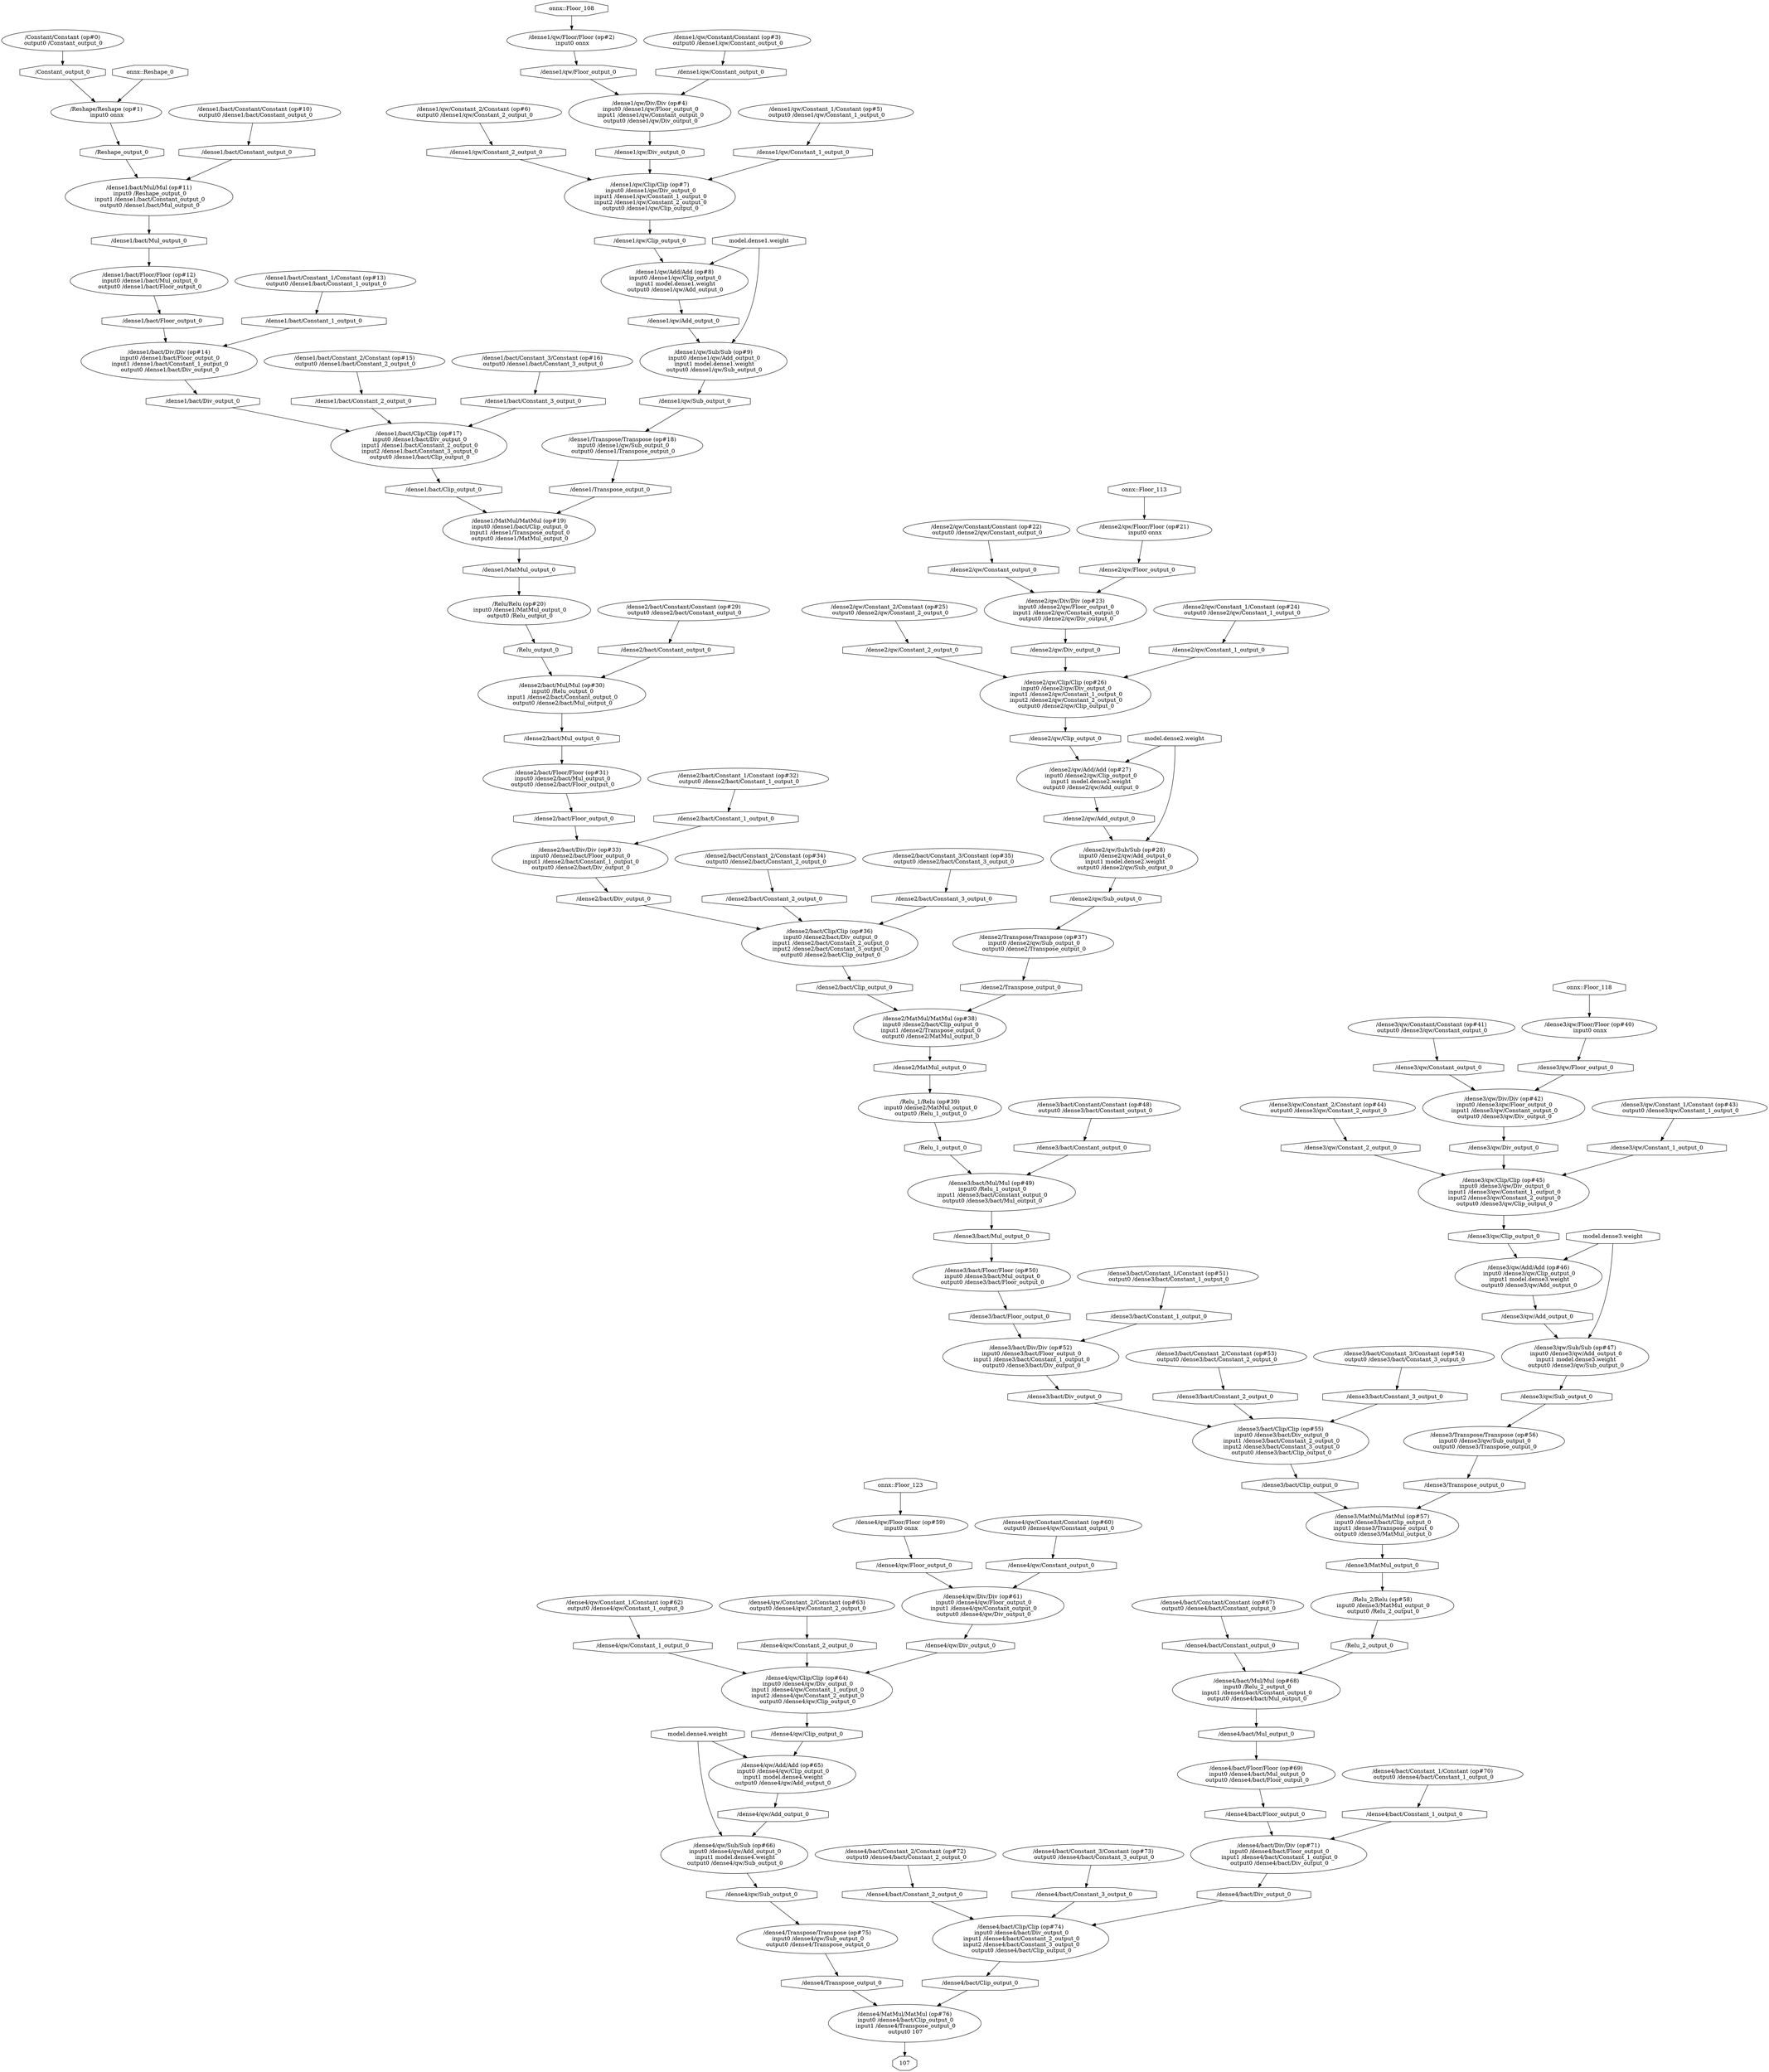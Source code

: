 digraph main_graph {
	graph [bb="0,0,3559.1,5267.4",
		rankdir=TB
	];
	node [label="\N"];
	"/Constant/Constant (op#0)\n output0 /Constant_output_0"	[URL="javascript:alert('')",
		height=0.74639,
		pos="122.33,5168.6",
		width=3.398];
	"/Constant_output_00"	[height=0.5,
		label="/Constant_output_0",
		pos="122.33,5087.7",
		shape=octagon,
		width=2.4427];
	"/Constant/Constant (op#0)\n output0 /Constant_output_0" -> "/Constant_output_00"	[pos="e,122.33,5105.9 122.33,5141.3 122.33,5133.2 122.33,5124.3 122.33,5116.1"];
	"/Reshape/Reshape (op#1)\n input0 onnx"	[URL="javascript:alert('')",
		height=0.74639,
		pos="213.33,4985.6",
		width=3.0445];
	"/Constant_output_00" -> "/Reshape/Reshape (op#1)\n input0 onnx"	[pos="e,190.15,5012.1 138.18,5069.3 150.52,5055.7 168.02,5036.5 183.02,5020"];
	"/Reshape_output_00"	[height=0.5,
		label="/Reshape_output_0",
		pos="242.33,4883.5",
		shape=octagon,
		width=2.3645];
	"/Reshape/Reshape (op#1)\n input0 onnx" -> "/Reshape_output_00"	[pos="e,237.37,4901.6 220.87,4958.6 225.06,4944.1 230.26,4926.2 234.49,4911.6"];
	"onnx::Reshape_00"	[height=0.5,
		label="onnx::Reshape_0",
		pos="305.33,5087.7",
		shape=octagon,
		width=2.1496];
	"onnx::Reshape_00" -> "/Reshape/Reshape (op#1)\n input0 onnx"	[pos="e,236.76,5012.1 289.3,5069.3 276.71,5055.6 258.82,5036.1 243.56,5019.5"];
	"/dense1/bact/Mul/Mul (op#11)\n input0 /Reshape_output_0\n input1 /dense1/bact/Constant_output_0\n output0 /dense1/bact/Mul_output_\
0"	[URL="javascript:alert('')",
		height=1.3356,
		pos="300.33,4770.8",
		width=4.6355];
	"/Reshape_output_00" -> "/dense1/bact/Mul/Mul (op#11)\n input0 /Reshape_output_0\n input1 /dense1/bact/Constant_output_0\n output0 /dense1/bact/Mul_output_\
0"	[pos="e,275.82,4818.6 251.39,4865.2 256.78,4855 263.94,4841.3 271.12,4827.6"];
	"/dense1/qw/Floor/Floor (op#2)\n input0 onnx"	[URL="javascript:alert('')",
		height=0.74639,
		pos="1156.3,5168.6",
		width=3.6927];
	"/dense1/qw/Floor_output_00"	[height=0.5,
		label="/dense1/qw/Floor_output_0",
		pos="1169.3,5087.7",
		shape=octagon,
		width=3.3025];
	"/dense1/qw/Floor/Floor (op#2)\n input0 onnx" -> "/dense1/qw/Floor_output_00"	[pos="e,1166.5,5105.9 1160.7,5141.3 1162,5133.1 1163.5,5124.1 1164.9,5115.8"];
	"onnx::Floor_1080"	[height=0.5,
		label="onnx::Floor_108",
		pos="1156.3,5249.4",
		shape=octagon,
		width=2.1105];
	"onnx::Floor_1080" -> "/dense1/qw/Floor/Floor (op#2)\n input0 onnx"	[pos="e,1156.3,5195.7 1156.3,5231.3 1156.3,5223.8 1156.3,5214.7 1156.3,5205.9"];
	"/dense1/qw/Div/Div (op#4)\n input0 /dense1/qw/Floor_output_0\n input1 /dense1/qw/Constant_output_0\n output0 /dense1/qw/Div_output_\
0"	[URL="javascript:alert('')",
		height=1.3356,
		pos="1316.3,4985.6",
		width=4.5176];
	"/dense1/qw/Floor_output_00" -> "/dense1/qw/Div/Div (op#4)\n input0 /dense1/qw/Floor_output_0\n input1 /dense1/qw/Constant_output_0\n output0 /dense1/qw/Div_output_\
0"	[pos="e,1252.5,5030.1 1194.6,5069.5 1208.4,5060.1 1226.1,5048 1243.9,5036"];
	"/dense1/qw/Constant/Constant (op#3)\n output0 /dense1/qw/Constant_output_0"	[URL="javascript:alert('')",
		height=0.74639,
		pos="1474.3,5168.6",
		width=4.6355];
	"/dense1/qw/Constant_output_00"	[height=0.5,
		label="/dense1/qw/Constant_output_0",
		pos="1462.3,5087.7",
		shape=octagon,
		width=3.6738];
	"/dense1/qw/Constant/Constant (op#3)\n output0 /dense1/qw/Constant_output_0" -> "/dense1/qw/Constant_output_00"	[pos="e,1464.9,5105.9 1470.3,5141.3 1469.1,5133.1 1467.7,5124.1 1466.5,5115.8"];
	"/dense1/qw/Constant_output_00" -> "/dense1/qw/Div/Div (op#4)\n input0 /dense1/qw/Floor_output_0\n input1 /dense1/qw/Constant_output_0\n output0 /dense1/qw/Div_output_\
0"	[pos="e,1379.7,5030.1 1437.2,5069.5 1423.6,5060.1 1405.9,5048 1388.3,5036"];
	"/dense1/qw/Div_output_00"	[height=0.5,
		label="/dense1/qw/Div_output_0",
		pos="1316.3,4883.5",
		shape=octagon,
		width=3.1071];
	"/dense1/qw/Div/Div (op#4)\n input0 /dense1/qw/Floor_output_0\n input1 /dense1/qw/Constant_output_0\n output0 /dense1/qw/Div_output_\
0" -> "/dense1/qw/Div_output_00"	[pos="e,1316.3,4901.8 1316.3,4937.5 1316.3,4928.7 1316.3,4919.8 1316.3,4911.9"];
	"/dense1/qw/Clip/Clip (op#7)\n input0 /dense1/qw/Div_output_0\n input1 /dense1/qw/Constant_1_output_0\n input2 /dense1/qw/Constant_\
2_output_0\n output0 /dense1/qw/Clip_output_0"	[URL="javascript:alert('')",
		height=1.6303,
		pos="1316.3,4770.8",
		width=4.773];
	"/dense1/qw/Div_output_00" -> "/dense1/qw/Clip/Clip (op#7)\n input0 /dense1/qw/Div_output_0\n input1 /dense1/qw/Constant_1_output_0\n input2 /dense1/qw/Constant_\
2_output_0\n output0 /dense1/qw/Clip_output_0"	[pos="e,1316.3,4829.8 1316.3,4865.2 1316.3,4858.1 1316.3,4849.3 1316.3,4840"];
	"/dense1/qw/Constant_1/Constant (op#5)\n output0 /dense1/qw/Constant_1_output_0"	[URL="javascript:alert('')",
		height=0.74639,
		pos="1673.3,4985.6",
		width=4.9105];
	"/dense1/qw/Constant_1_output_00"	[height=0.5,
		label="/dense1/qw/Constant_1_output_0",
		pos="1630.3,4883.5",
		shape=octagon,
		width=3.9278];
	"/dense1/qw/Constant_1/Constant (op#5)\n output0 /dense1/qw/Constant_1_output_0" -> "/dense1/qw/Constant_1_output_00"	[pos="e,1637.7,4901.6 1662.1,4958.6 1655.9,4944 1648.1,4925.8 1641.8,4911.2"];
	"/dense1/qw/Constant_1_output_00" -> "/dense1/qw/Clip/Clip (op#7)\n input0 /dense1/qw/Div_output_0\n input1 /dense1/qw/Constant_1_output_0\n input2 /dense1/qw/Constant_\
2_output_0\n output0 /dense1/qw/Clip_output_0"	[pos="e,1434.6,4813.6 1582,4865.5 1545.2,4852.5 1492.8,4834.1 1444.3,4817"];
	"/dense1/qw/Constant_2/Constant (op#6)\n output0 /dense1/qw/Constant_2_output_0"	[URL="javascript:alert('')",
		height=0.74639,
		pos="959.33,4985.6",
		width=4.9105];
	"/dense1/qw/Constant_2_output_00"	[height=0.5,
		label="/dense1/qw/Constant_2_output_0",
		pos="1002.3,4883.5",
		shape=octagon,
		width=3.9278];
	"/dense1/qw/Constant_2/Constant (op#6)\n output0 /dense1/qw/Constant_2_output_0" -> "/dense1/qw/Constant_2_output_00"	[pos="e,994.98,4901.6 970.51,4958.6 976.78,4944 984.58,4925.8 990.89,4911.2"];
	"/dense1/qw/Constant_2_output_00" -> "/dense1/qw/Clip/Clip (op#7)\n input0 /dense1/qw/Div_output_0\n input1 /dense1/qw/Constant_1_output_0\n input2 /dense1/qw/Constant_\
2_output_0\n output0 /dense1/qw/Clip_output_0"	[pos="e,1198,4813.6 1050.7,4865.5 1087.5,4852.5 1139.8,4834.1 1188.4,4817"];
	"/dense1/qw/Clip_output_00"	[height=0.5,
		label="/dense1/qw/Clip_output_0",
		pos="1316.3,4658.2",
		shape=octagon,
		width=3.1853];
	"/dense1/qw/Clip/Clip (op#7)\n input0 /dense1/qw/Div_output_0\n input1 /dense1/qw/Constant_1_output_0\n input2 /dense1/qw/Constant_\
2_output_0\n output0 /dense1/qw/Clip_output_0" -> "/dense1/qw/Clip_output_00"	[pos="e,1316.3,4676.4 1316.3,4711.9 1316.3,4703.1 1316.3,4694.4 1316.3,4686.6"];
	"/dense1/qw/Add/Add (op#8)\n input0 /dense1/qw/Clip_output_0\n input1 model.dense1.weight\n output0 /dense1/qw/Add_output_0"	[URL="javascript:alert('')",
		height=1.3356,
		pos="1364.3,4556.1",
		width=4.1444];
	"/dense1/qw/Clip_output_00" -> "/dense1/qw/Add/Add (op#8)\n input0 /dense1/qw/Clip_output_0\n input1 model.dense1.weight\n output0 /dense1/qw/Add_output_0"	[pos="e,1341.8,4604 1324.7,4639.7 1328.3,4632.2 1332.8,4622.9 1337.4,4613.2"];
	"/dense1/qw/Add_output_00"	[height=0.5,
		label="/dense1/qw/Add_output_0",
		pos="1381.3,4454",
		shape=octagon,
		width=3.1657];
	"/dense1/qw/Add/Add (op#8)\n input0 /dense1/qw/Clip_output_0\n input1 model.dense1.weight\n output0 /dense1/qw/Add_output_0" -> "/dense1/qw/Add_output_00"	[pos="e,1378.4,4472.2 1372.3,4508 1373.8,4499.2 1375.3,4490.3 1376.7,4482.3"];
	"model.dense1.weight0"	[height=0.5,
		label="model.dense1.weight",
		pos="1541.3,4658.2",
		shape=octagon,
		width=2.5599];
	"model.dense1.weight0" -> "/dense1/qw/Add/Add (op#8)\n input0 /dense1/qw/Clip_output_0\n input1 model.dense1.weight\n output0 /dense1/qw/Add_output_0"	[pos="e,1437,4598.2 1510.9,4640 1492.8,4629.7 1469,4616.3 1445.8,4603.2"];
	"/dense1/qw/Sub/Sub (op#9)\n input0 /dense1/qw/Add_output_0\n input1 model.dense1.weight\n output0 /dense1/qw/Sub_output_0"	[URL="javascript:alert('')",
		height=1.3356,
		pos="1445.3,4351.9",
		width=4.1051];
	"model.dense1.weight0" -> "/dense1/qw/Sub/Sub (op#9)\n input0 /dense1/qw/Add_output_0\n input1 model.dense1.weight\n output0 /dense1/qw/Sub_output_0"	[pos="e,1482.3,4398.5 1541.5,4639.9 1541.1,4601.4 1536.8,4506.5 1504.3,4436 1499.8,4426.1 1494.1,4416.3 1487.9,4406.9"];
	"/dense1/qw/Add_output_00" -> "/dense1/qw/Sub/Sub (op#9)\n input0 /dense1/qw/Add_output_0\n input1 model.dense1.weight\n output0 /dense1/qw/Sub_output_0"	[pos="e,1415.6,4399.4 1392.5,4435.6 1397.5,4427.7 1403.8,4417.9 1410.2,4407.8"];
	"/dense1/qw/Sub_output_00"	[height=0.5,
		label="/dense1/qw/Sub_output_0",
		pos="1409.3,4249.8",
		shape=octagon,
		width=3.1266];
	"/dense1/qw/Sub/Sub (op#9)\n input0 /dense1/qw/Add_output_0\n input1 model.dense1.weight\n output0 /dense1/qw/Sub_output_0" -> "/dense1/qw/Sub_output_00"	[pos="e,1415.6,4268.2 1428.5,4304.1 1425.2,4295.1 1422,4285.9 1419,4277.8"];
	"/dense1/Transpose/Transpose (op#18)\n input0 /dense1/qw/Sub_output_0\n output0 /dense1/Transpose_output_0"	[URL="javascript:alert('')",
		height=1.041,
		pos="1262.3,4137.1",
		width=4.3998];
	"/dense1/qw/Sub_output_00" -> "/dense1/Transpose/Transpose (op#18)\n input0 /dense1/qw/Sub_output_0\n output0 /dense1/Transpose_output_0"	[pos="e,1308.7,4173.1 1386.7,4231.8 1368.1,4217.8 1341,4197.4 1316.8,4179.2"];
	"/dense1/bact/Constant/Constant (op#10)\n output0 /dense1/bact/Constant_output_0"	[URL="javascript:alert('')",
		height=0.74639,
		pos="512.33,4985.6",
		width=4.7533];
	"/dense1/bact/Constant_output_00"	[height=0.5,
		label="/dense1/bact/Constant_output_0",
		pos="497.33,4883.5",
		shape=octagon,
		width=3.791];
	"/dense1/bact/Constant/Constant (op#10)\n output0 /dense1/bact/Constant_output_0" -> "/dense1/bact/Constant_output_00"	[pos="e,499.89,4901.6 508.43,4958.6 506.26,4944.1 503.57,4926.2 501.38,4911.6"];
	"/dense1/bact/Constant_output_00" -> "/dense1/bact/Mul/Mul (op#11)\n input0 /Reshape_output_0\n input1 /dense1/bact/Constant_output_0\n output0 /dense1/bact/Mul_output_\
0"	[pos="e,375.4,4814 466.98,4865.5 444.87,4853.1 413.79,4835.6 384.44,4819.1"];
	"/dense1/bact/Mul_output_00"	[height=0.5,
		label="/dense1/bact/Mul_output_0",
		pos="300.33,4658.2",
		shape=octagon,
		width=3.2634];
	"/dense1/bact/Mul/Mul (op#11)\n input0 /Reshape_output_0\n input1 /dense1/bact/Constant_output_0\n output0 /dense1/bact/Mul_output_\
0" -> "/dense1/bact/Mul_output_00"	[pos="e,300.33,4676.3 300.33,4722.6 300.33,4710.2 300.33,4697.4 300.33,4686.4"];
	"/dense1/bact/Floor/Floor (op#12)\n input0 /dense1/bact/Mul_output_0\n output0 /dense1/bact/Floor_output_0"	[URL="javascript:alert('')",
		height=1.041,
		pos="300.33,4556.1",
		width=4.3998];
	"/dense1/bact/Mul_output_00" -> "/dense1/bact/Floor/Floor (op#12)\n input0 /dense1/bact/Mul_output_0\n output0 /dense1/bact/Floor_output_0"	[pos="e,300.33,4593.8 300.33,4639.7 300.33,4629.7 300.33,4616.7 300.33,4603.9"];
	"/dense1/bact/Floor_output_00"	[height=0.5,
		label="/dense1/bact/Floor_output_0",
		pos="329.33,4454",
		shape=octagon,
		width=3.4198];
	"/dense1/bact/Floor/Floor (op#12)\n input0 /dense1/bact/Mul_output_0\n output0 /dense1/bact/Floor_output_0" -> "/dense1/bact/Floor_output_00"	[pos="e,324.35,4472.2 310.88,4518.7 314.4,4506.5 318.26,4493.2 321.53,4481.9"];
	"/dense1/bact/Div/Div (op#14)\n input0 /dense1/bact/Floor_output_0\n input1 /dense1/bact/Constant_1_output_0\n output0 /dense1/bact/\
Div_output_0"	[URL="javascript:alert('')",
		height=1.3356,
		pos="343.33,4351.9",
		width=4.8908];
	"/dense1/bact/Floor_output_00" -> "/dense1/bact/Div/Div (op#14)\n input0 /dense1/bact/Floor_output_0\n input1 /dense1/bact/Constant_1_output_0\n output0 /dense1/bact/\
Div_output_0"	[pos="e,336.71,4400.2 331.77,4435.6 332.78,4428.3 334.02,4419.5 335.3,4410.3"];
	"/dense1/bact/Constant_1/Constant (op#13)\n output0 /dense1/bact/Constant_1_output_0"	[URL="javascript:alert('')",
		height=0.74639,
		pos="657.33,4556.1",
		width=5.0283];
	"/dense1/bact/Constant_1_output_00"	[height=0.5,
		label="/dense1/bact/Constant_1_output_0",
		pos="637.33,4454",
		shape=octagon,
		width=4.0451];
	"/dense1/bact/Constant_1/Constant (op#13)\n output0 /dense1/bact/Constant_1_output_0" -> "/dense1/bact/Constant_1_output_00"	[pos="e,640.75,4472.1 652.13,4529 649.24,4514.6 645.65,4496.6 642.73,4482"];
	"/dense1/bact/Constant_1_output_00" -> "/dense1/bact/Div/Div (op#14)\n input0 /dense1/bact/Floor_output_0\n input1 /dense1/bact/Constant_1_output_0\n output0 /dense1/bact/\
Div_output_0"	[pos="e,451.86,4389.9 587.12,4435.9 552.59,4424.1 505.23,4408 461.44,4393.1"];
	"/dense1/bact/Div_output_00"	[height=0.5,
		label="/dense1/bact/Div_output_0",
		pos="409.33,4249.8",
		shape=octagon,
		width=3.2243];
	"/dense1/bact/Div/Div (op#14)\n input0 /dense1/bact/Floor_output_0\n input1 /dense1/bact/Constant_1_output_0\n output0 /dense1/bact/\
Div_output_0" -> "/dense1/bact/Div_output_00"	[pos="e,397.82,4268.3 374.01,4304.4 380.24,4294.9 386.58,4285.3 392.14,4276.9"];
	"/dense1/bact/Clip/Clip (op#17)\n input0 /dense1/bact/Div_output_0\n input1 /dense1/bact/Constant_2_output_0\n input2 /dense1/bact/\
Constant_3_output_0\n output0 /dense1/bact/Clip_output_0"	[URL="javascript:alert('')",
		height=1.6303,
		pos="852.33,4137.1",
		width=4.8908];
	"/dense1/bact/Div_output_00" -> "/dense1/bact/Clip/Clip (op#17)\n input0 /dense1/bact/Div_output_0\n input1 /dense1/bact/Constant_2_output_0\n input2 /dense1/bact/\
Constant_3_output_0\n output0 /dense1/bact/Clip_output_0"	[pos="e,712.76,4173 470,4233.7 529.65,4218.8 623.07,4195.4 702.63,4175.5"];
	"/dense1/bact/Constant_2/Constant (op#15)\n output0 /dense1/bact/Constant_2_output_0"	[URL="javascript:alert('')",
		height=0.74639,
		pos="718.33,4351.9",
		width=5.0283];
	"/dense1/bact/Constant_2_output_00"	[height=0.5,
		label="/dense1/bact/Constant_2_output_0",
		pos="736.33,4249.8",
		shape=octagon,
		width=4.0451];
	"/dense1/bact/Constant_2/Constant (op#15)\n output0 /dense1/bact/Constant_2_output_0" -> "/dense1/bact/Constant_2_output_00"	[pos="e,733.25,4267.9 723.01,4324.9 725.61,4310.4 728.84,4292.5 731.47,4277.9"];
	"/dense1/bact/Constant_2_output_00" -> "/dense1/bact/Clip/Clip (op#17)\n input0 /dense1/bact/Div_output_0\n input1 /dense1/bact/Constant_2_output_0\n input2 /dense1/bact/\
Constant_3_output_0\n output0 /dense1/bact/Clip_output_0"	[pos="e,794.95,4192.9 754.2,4231.8 763.44,4222.9 775.36,4211.6 787.67,4199.8"];
	"/dense1/bact/Constant_3/Constant (op#16)\n output0 /dense1/bact/Constant_3_output_0"	[URL="javascript:alert('')",
		height=0.74639,
		pos="1098.3,4351.9",
		width=5.0283];
	"/dense1/bact/Constant_3_output_00"	[height=0.5,
		label="/dense1/bact/Constant_3_output_0",
		pos="1080.3,4249.8",
		shape=octagon,
		width=4.0451];
	"/dense1/bact/Constant_3/Constant (op#16)\n output0 /dense1/bact/Constant_3_output_0" -> "/dense1/bact/Constant_3_output_00"	[pos="e,1083.4,4267.9 1093.6,4324.9 1091,4310.4 1087.8,4292.5 1085.2,4277.9"];
	"/dense1/bact/Constant_3_output_00" -> "/dense1/bact/Clip/Clip (op#17)\n input0 /dense1/bact/Div_output_0\n input1 /dense1/bact/Constant_2_output_0\n input2 /dense1/bact/\
Constant_3_output_0\n output0 /dense1/bact/Clip_output_0"	[pos="e,951.08,4186.1 1045.2,4231.8 1022.2,4220.6 990.9,4205.4 960.15,4190.5"];
	"/dense1/bact/Clip_output_00"	[height=0.5,
		label="/dense1/bact/Clip_output_0",
		pos="898.33,4024.4",
		shape=octagon,
		width=3.3025];
	"/dense1/bact/Clip/Clip (op#17)\n input0 /dense1/bact/Div_output_0\n input1 /dense1/bact/Constant_2_output_0\n input2 /dense1/bact/\
Constant_3_output_0\n output0 /dense1/bact/Clip_output_0" -> "/dense1/bact/Clip_output_00"	[pos="e,891.25,4042.5 876.14,4078.8 880.07,4069.4 883.96,4060 887.37,4051.8"];
	"/dense1/MatMul/MatMul (op#19)\n input0 /dense1/bact/Clip_output_0\n input1 /dense1/Transpose_output_0\n output0 /dense1/MatMul_output_\
0"	[URL="javascript:alert('')",
		height=1.3356,
		pos="1051.3,3922.4",
		width=4.223];
	"/dense1/bact/Clip_output_00" -> "/dense1/MatMul/MatMul (op#19)\n input0 /dense1/bact/Clip_output_0\n input1 /dense1/Transpose_output_0\n output0 /dense1/MatMul_output_\
0"	[pos="e,986.23,3965.9 924.63,4006.2 939.44,3996.5 958.75,3983.9 977.81,3971.5"];
	"/dense1/Transpose_output_00"	[height=0.5,
		label="/dense1/Transpose_output_0",
		pos="1239.3,4024.4",
		shape=octagon,
		width=3.3807];
	"/dense1/Transpose/Transpose (op#18)\n input0 /dense1/qw/Sub_output_0\n output0 /dense1/Transpose_output_0" -> "/dense1/Transpose_output_00"	[pos="e,1242.9,4042.7 1254.7,4099.6 1251.6,4084.3 1247.9,4066.9 1245,4052.8"];
	"/dense1/Transpose_output_00" -> "/dense1/MatMul/MatMul (op#19)\n input0 /dense1/bact/Clip_output_0\n input1 /dense1/Transpose_output_0\n output0 /dense1/MatMul_output_\
0"	[pos="e,1127.7,3964 1207,4006.2 1187.6,3995.9 1161.8,3982.2 1136.9,3968.9"];
	"/dense1/MatMul_output_00"	[height=0.5,
		label="/dense1/MatMul_output_0",
		pos="1051.3,3820.3",
		shape=octagon,
		width=3.1657];
	"/dense1/MatMul/MatMul (op#19)\n input0 /dense1/bact/Clip_output_0\n input1 /dense1/Transpose_output_0\n output0 /dense1/MatMul_output_\
0" -> "/dense1/MatMul_output_00"	[pos="e,1051.3,3838.5 1051.3,3874.2 1051.3,3865.5 1051.3,3856.6 1051.3,3848.6"];
	"/Relu/Relu (op#20)\n input0 /dense1/MatMul_output_0\n output0 /Relu_output_0"	[URL="javascript:alert('')",
		height=1.041,
		pos="1051.3,3718.2",
		width=4.0069];
	"/dense1/MatMul_output_00" -> "/Relu/Relu (op#20)\n input0 /dense1/MatMul_output_0\n output0 /Relu_output_0"	[pos="e,1051.3,3755.9 1051.3,3801.8 1051.3,3791.9 1051.3,3778.8 1051.3,3766"];
	"/Relu_output_00"	[height=0.5,
		label="/Relu_output_0",
		pos="1087.3,3616.1",
		shape=octagon,
		width=1.9737];
	"/Relu/Relu (op#20)\n input0 /dense1/MatMul_output_0\n output0 /Relu_output_0" -> "/Relu_output_00"	[pos="e,1081.1,3634.3 1064.4,3680.8 1068.8,3668.6 1073.6,3655.3 1077.7,3644"];
	"/dense2/bact/Mul/Mul (op#30)\n input0 /Relu_output_0\n input1 /dense2/bact/Constant_output_0\n output0 /dense2/bact/Mul_output_0"	[URL="javascript:alert('')",
		height=1.3356,
		pos="1140.3,3503.4",
		width=4.6355];
	"/Relu_output_00" -> "/dense2/bact/Mul/Mul (op#30)\n input0 /Relu_output_0\n input1 /dense2/bact/Constant_output_0\n output0 /dense2/bact/Mul_output_0"	[pos="e,1117.9,3551.2 1095.6,3597.8 1100.5,3587.6 1106.9,3574.1 1113.4,3560.6"];
	"/dense2/qw/Floor/Floor (op#21)\n input0 onnx"	[URL="javascript:alert('')",
		height=0.74639,
		pos="2336.3,3922.4",
		width=3.8302];
	"/dense2/qw/Floor_output_00"	[height=0.5,
		label="/dense2/qw/Floor_output_0",
		pos="2309.3,3820.3",
		shape=octagon,
		width=3.3025];
	"/dense2/qw/Floor/Floor (op#21)\n input0 onnx" -> "/dense2/qw/Floor_output_00"	[pos="e,2313.9,3838.4 2329.3,3895.3 2325.4,3880.9 2320.6,3862.9 2316.6,3848.3"];
	"onnx::Floor_1130"	[height=0.5,
		label="onnx::Floor_113",
		pos="2336.3,4024.4",
		shape=octagon,
		width=2.1105];
	"onnx::Floor_1130" -> "/dense2/qw/Floor/Floor (op#21)\n input0 onnx"	[pos="e,2336.3,3949.2 2336.3,4006 2336.3,3993.1 2336.3,3975.2 2336.3,3959.3"];
	"/dense2/qw/Div/Div (op#23)\n input0 /dense2/qw/Floor_output_0\n input1 /dense2/qw/Constant_output_0\n output0 /dense2/qw/Div_output_\
0"	[URL="javascript:alert('')",
		height=1.3356,
		pos="2161.3,3718.2",
		width=4.5176];
	"/dense2/qw/Floor_output_00" -> "/dense2/qw/Div/Div (op#23)\n input0 /dense2/qw/Floor_output_0\n input1 /dense2/qw/Constant_output_0\n output0 /dense2/qw/Div_output_\
0"	[pos="e,2225.2,3762.4 2283.9,3802.1 2270,3792.7 2251.9,3780.5 2234,3768.3"];
	"/dense2/qw/Constant/Constant (op#22)\n output0 /dense2/qw/Constant_output_0"	[URL="javascript:alert('')",
		height=0.74639,
		pos="2013.3,3922.4",
		width=4.6355];
	"/dense2/qw/Constant_output_00"	[height=0.5,
		label="/dense2/qw/Constant_output_0",
		pos="2026.3,3820.3",
		shape=octagon,
		width=3.6738];
	"/dense2/qw/Constant/Constant (op#22)\n output0 /dense2/qw/Constant_output_0" -> "/dense2/qw/Constant_output_00"	[pos="e,2024.1,3838.4 2016.7,3895.3 2018.6,3880.9 2020.9,3862.9 2022.8,3848.3"];
	"/dense2/qw/Constant_output_00" -> "/dense2/qw/Div/Div (op#23)\n input0 /dense2/qw/Floor_output_0\n input1 /dense2/qw/Constant_output_0\n output0 /dense2/qw/Div_output_\
0"	[pos="e,2102.2,3763.1 2049.5,3802.1 2061.9,3792.9 2077.9,3781.1 2093.8,3769.2"];
	"/dense2/qw/Div_output_00"	[height=0.5,
		label="/dense2/qw/Div_output_0",
		pos="2161.3,3616.1",
		shape=octagon,
		width=3.1071];
	"/dense2/qw/Div/Div (op#23)\n input0 /dense2/qw/Floor_output_0\n input1 /dense2/qw/Constant_output_0\n output0 /dense2/qw/Div_output_\
0" -> "/dense2/qw/Div_output_00"	[pos="e,2161.3,3634.3 2161.3,3670.1 2161.3,3661.3 2161.3,3652.4 2161.3,3644.5"];
	"/dense2/qw/Clip/Clip (op#26)\n input0 /dense2/qw/Div_output_0\n input1 /dense2/qw/Constant_1_output_0\n input2 /dense2/qw/Constant_\
2_output_0\n output0 /dense2/qw/Clip_output_0"	[URL="javascript:alert('')",
		height=1.6303,
		pos="2161.3,3503.4",
		width=4.773];
	"/dense2/qw/Div_output_00" -> "/dense2/qw/Clip/Clip (op#26)\n input0 /dense2/qw/Div_output_0\n input1 /dense2/qw/Constant_1_output_0\n input2 /dense2/qw/Constant_\
2_output_0\n output0 /dense2/qw/Clip_output_0"	[pos="e,2161.3,3562.4 2161.3,3597.8 2161.3,3590.7 2161.3,3581.9 2161.3,3572.6"];
	"/dense2/qw/Constant_1/Constant (op#24)\n output0 /dense2/qw/Constant_1_output_0"	[URL="javascript:alert('')",
		height=0.74639,
		pos="2518.3,3718.2",
		width=4.9105];
	"/dense2/qw/Constant_1_output_00"	[height=0.5,
		label="/dense2/qw/Constant_1_output_0",
		pos="2475.3,3616.1",
		shape=octagon,
		width=3.9278];
	"/dense2/qw/Constant_1/Constant (op#24)\n output0 /dense2/qw/Constant_1_output_0" -> "/dense2/qw/Constant_1_output_00"	[pos="e,2482.7,3634.2 2507.1,3691.2 2500.9,3676.6 2493.1,3658.4 2486.8,3643.7"];
	"/dense2/qw/Constant_1_output_00" -> "/dense2/qw/Clip/Clip (op#26)\n input0 /dense2/qw/Div_output_0\n input1 /dense2/qw/Constant_1_output_0\n input2 /dense2/qw/Constant_\
2_output_0\n output0 /dense2/qw/Clip_output_0"	[pos="e,2279.6,3546.1 2427,3598.1 2390.2,3585.1 2337.8,3566.6 2289.3,3549.5"];
	"/dense2/qw/Constant_2/Constant (op#25)\n output0 /dense2/qw/Constant_2_output_0"	[URL="javascript:alert('')",
		height=0.74639,
		pos="1804.3,3718.2",
		width=4.9105];
	"/dense2/qw/Constant_2_output_00"	[height=0.5,
		label="/dense2/qw/Constant_2_output_0",
		pos="1847.3,3616.1",
		shape=octagon,
		width=3.9278];
	"/dense2/qw/Constant_2/Constant (op#25)\n output0 /dense2/qw/Constant_2_output_0" -> "/dense2/qw/Constant_2_output_00"	[pos="e,1840,3634.2 1815.5,3691.2 1821.8,3676.6 1829.6,3658.4 1835.9,3643.7"];
	"/dense2/qw/Constant_2_output_00" -> "/dense2/qw/Clip/Clip (op#26)\n input0 /dense2/qw/Div_output_0\n input1 /dense2/qw/Constant_1_output_0\n input2 /dense2/qw/Constant_\
2_output_0\n output0 /dense2/qw/Clip_output_0"	[pos="e,2043,3546.1 1895.7,3598.1 1932.5,3585.1 1984.8,3566.6 2033.4,3549.5"];
	"/dense2/qw/Clip_output_00"	[height=0.5,
		label="/dense2/qw/Clip_output_0",
		pos="2161.3,3390.7",
		shape=octagon,
		width=3.1853];
	"/dense2/qw/Clip/Clip (op#26)\n input0 /dense2/qw/Div_output_0\n input1 /dense2/qw/Constant_1_output_0\n input2 /dense2/qw/Constant_\
2_output_0\n output0 /dense2/qw/Clip_output_0" -> "/dense2/qw/Clip_output_00"	[pos="e,2161.3,3409 2161.3,3444.5 2161.3,3435.7 2161.3,3426.9 2161.3,3419.2"];
	"/dense2/qw/Add/Add (op#27)\n input0 /dense2/qw/Clip_output_0\n input1 model.dense2.weight\n output0 /dense2/qw/Add_output_0"	[URL="javascript:alert('')",
		height=1.3356,
		pos="2209.3,3288.6",
		width=4.1444];
	"/dense2/qw/Clip_output_00" -> "/dense2/qw/Add/Add (op#27)\n input0 /dense2/qw/Clip_output_0\n input1 model.dense2.weight\n output0 /dense2/qw/Add_output_0"	[pos="e,2186.8,3336.5 2169.7,3372.3 2173.3,3364.7 2177.8,3355.4 2182.4,3345.8"];
	"/dense2/qw/Add_output_00"	[height=0.5,
		label="/dense2/qw/Add_output_0",
		pos="2227.3,3186.6",
		shape=octagon,
		width=3.1657];
	"/dense2/qw/Add/Add (op#27)\n input0 /dense2/qw/Clip_output_0\n input1 model.dense2.weight\n output0 /dense2/qw/Add_output_0" -> "/dense2/qw/Add_output_00"	[pos="e,2224.2,3204.8 2217.8,3240.5 2219.4,3231.7 2221,3222.6 2222.5,3214.6"];
	"model.dense2.weight0"	[height=0.5,
		label="model.dense2.weight",
		pos="2386.3,3390.7",
		shape=octagon,
		width=2.5599];
	"model.dense2.weight0" -> "/dense2/qw/Add/Add (op#27)\n input0 /dense2/qw/Clip_output_0\n input1 model.dense2.weight\n output0 /dense2/qw/Add_output_0"	[pos="e,2282,3330.7 2355.9,3372.5 2337.8,3362.3 2314,3348.8 2290.8,3335.7"];
	"/dense2/qw/Sub/Sub (op#28)\n input0 /dense2/qw/Add_output_0\n input1 model.dense2.weight\n output0 /dense2/qw/Sub_output_0"	[URL="javascript:alert('')",
		height=1.3356,
		pos="2282.3,3084.5",
		width=4.1051];
	"model.dense2.weight0" -> "/dense2/qw/Sub/Sub (op#28)\n input0 /dense2/qw/Add_output_0\n input1 model.dense2.weight\n output0 /dense2/qw/Sub_output_0"	[pos="e,2325.5,3130.8 2386.9,3372.6 2387.4,3334.1 2384.8,3238.3 2350.3,3168.6 2345.3,3158.4 2338.8,3148.3 2331.8,3138.9"];
	"/dense2/qw/Add_output_00" -> "/dense2/qw/Sub/Sub (op#28)\n input0 /dense2/qw/Add_output_0\n input1 model.dense2.weight\n output0 /dense2/qw/Sub_output_0"	[pos="e,2256.8,3132 2236.9,3168.1 2241.2,3160.3 2246.5,3150.7 2252,3140.7"];
	"/dense2/qw/Sub_output_00"	[height=0.5,
		label="/dense2/qw/Sub_output_0",
		pos="2246.3,2982.4",
		shape=octagon,
		width=3.1266];
	"/dense2/qw/Sub/Sub (op#28)\n input0 /dense2/qw/Add_output_0\n input1 model.dense2.weight\n output0 /dense2/qw/Sub_output_0" -> "/dense2/qw/Sub_output_00"	[pos="e,2252.6,3000.7 2265.5,3036.7 2262.2,3027.6 2259,3018.5 2256,3010.4"];
	"/dense2/Transpose/Transpose (op#37)\n input0 /dense2/qw/Sub_output_0\n output0 /dense2/Transpose_output_0"	[URL="javascript:alert('')",
		height=1.041,
		pos="2099.3,2869.7",
		width=4.3998];
	"/dense2/qw/Sub_output_00" -> "/dense2/Transpose/Transpose (op#37)\n input0 /dense2/qw/Sub_output_0\n output0 /dense2/Transpose_output_0"	[pos="e,2145.7,2905.7 2223.7,2964.3 2205.1,2950.3 2178,2929.9 2153.8,2911.7"];
	"/dense2/bact/Constant/Constant (op#29)\n output0 /dense2/bact/Constant_output_0"	[URL="javascript:alert('')",
		height=0.74639,
		pos="1384.3,3718.2",
		width=4.7533];
	"/dense2/bact/Constant_output_00"	[height=0.5,
		label="/dense2/bact/Constant_output_0",
		pos="1349.3,3616.1",
		shape=octagon,
		width=3.791];
	"/dense2/bact/Constant/Constant (op#29)\n output0 /dense2/bact/Constant_output_0" -> "/dense2/bact/Constant_output_00"	[pos="e,1355.3,3634.2 1375.2,3691.2 1370.1,3676.6 1363.8,3658.4 1358.6,3643.7"];
	"/dense2/bact/Constant_output_00" -> "/dense2/bact/Mul/Mul (op#30)\n input0 /Relu_output_0\n input1 /dense2/bact/Constant_output_0\n output0 /dense2/bact/Mul_output_0"	[pos="e,1218.6,3545.9 1317.1,3598.1 1293.2,3585.4 1259.2,3567.4 1227.5,3550.6"];
	"/dense2/bact/Mul_output_00"	[height=0.5,
		label="/dense2/bact/Mul_output_0",
		pos="1140.3,3390.7",
		shape=octagon,
		width=3.2634];
	"/dense2/bact/Mul/Mul (op#30)\n input0 /Relu_output_0\n input1 /dense2/bact/Constant_output_0\n output0 /dense2/bact/Mul_output_0" -> "/dense2/bact/Mul_output_00"	[pos="e,1140.3,3408.9 1140.3,3455.2 1140.3,3442.8 1140.3,3429.9 1140.3,3419"];
	"/dense2/bact/Floor/Floor (op#31)\n input0 /dense2/bact/Mul_output_0\n output0 /dense2/bact/Floor_output_0"	[URL="javascript:alert('')",
		height=1.041,
		pos="1140.3,3288.6",
		width=4.3998];
	"/dense2/bact/Mul_output_00" -> "/dense2/bact/Floor/Floor (op#31)\n input0 /dense2/bact/Mul_output_0\n output0 /dense2/bact/Floor_output_0"	[pos="e,1140.3,3326.4 1140.3,3372.3 1140.3,3362.3 1140.3,3349.3 1140.3,3336.5"];
	"/dense2/bact/Floor_output_00"	[height=0.5,
		label="/dense2/bact/Floor_output_0",
		pos="1167.3,3186.6",
		shape=octagon,
		width=3.4198];
	"/dense2/bact/Floor/Floor (op#31)\n input0 /dense2/bact/Mul_output_0\n output0 /dense2/bact/Floor_output_0" -> "/dense2/bact/Floor_output_00"	[pos="e,1162.7,3204.8 1150.2,3251.2 1153.4,3239.1 1157,3225.8 1160.1,3214.5"];
	"/dense2/bact/Div/Div (op#33)\n input0 /dense2/bact/Floor_output_0\n input1 /dense2/bact/Constant_1_output_0\n output0 /dense2/bact/\
Div_output_0"	[URL="javascript:alert('')",
		height=1.3356,
		pos="1180.3,3084.5",
		width=4.8908];
	"/dense2/bact/Floor_output_00" -> "/dense2/bact/Div/Div (op#33)\n input0 /dense2/bact/Floor_output_0\n input1 /dense2/bact/Constant_1_output_0\n output0 /dense2/bact/\
Div_output_0"	[pos="e,1174.2,3132.8 1169.6,3168.1 1170.5,3160.9 1171.7,3152 1172.9,3142.9"];
	"/dense2/bact/Constant_1/Constant (op#32)\n output0 /dense2/bact/Constant_1_output_0"	[URL="javascript:alert('')",
		height=0.74639,
		pos="1497.3,3288.6",
		width=5.0283];
	"/dense2/bact/Constant_1_output_00"	[height=0.5,
		label="/dense2/bact/Constant_1_output_0",
		pos="1476.3,3186.6",
		shape=octagon,
		width=4.0451];
	"/dense2/bact/Constant_1/Constant (op#32)\n output0 /dense2/bact/Constant_1_output_0" -> "/dense2/bact/Constant_1_output_00"	[pos="e,1479.9,3204.7 1491.9,3261.6 1488.8,3247.2 1485.1,3229.2 1482,3214.6"];
	"/dense2/bact/Constant_1_output_00" -> "/dense2/bact/Div/Div (op#33)\n input0 /dense2/bact/Floor_output_0\n input1 /dense2/bact/Constant_1_output_0\n output0 /dense2/bact/\
Div_output_0"	[pos="e,1289.3,3122.3 1425.8,3168.5 1390.9,3156.7 1343.1,3140.5 1298.9,3125.6"];
	"/dense2/bact/Div_output_00"	[height=0.5,
		label="/dense2/bact/Div_output_0",
		pos="1246.3,2982.4",
		shape=octagon,
		width=3.2243];
	"/dense2/bact/Div/Div (op#33)\n input0 /dense2/bact/Floor_output_0\n input1 /dense2/bact/Constant_1_output_0\n output0 /dense2/bact/\
Div_output_0" -> "/dense2/bact/Div_output_00"	[pos="e,1234.8,3000.9 1211,3037 1217.2,3027.5 1223.6,3017.9 1229.1,3009.5"];
	"/dense2/bact/Clip/Clip (op#36)\n input0 /dense2/bact/Div_output_0\n input1 /dense2/bact/Constant_2_output_0\n input2 /dense2/bact/\
Constant_3_output_0\n output0 /dense2/bact/Clip_output_0"	[URL="javascript:alert('')",
		height=1.6303,
		pos="1689.3,2869.7",
		width=4.8908];
	"/dense2/bact/Div_output_00" -> "/dense2/bact/Clip/Clip (op#36)\n input0 /dense2/bact/Div_output_0\n input1 /dense2/bact/Constant_2_output_0\n input2 /dense2/bact/\
Constant_3_output_0\n output0 /dense2/bact/Clip_output_0"	[pos="e,1549.8,2905.6 1307,2966.2 1366.7,2951.3 1460.1,2928 1539.6,2908.1"];
	"/dense2/bact/Constant_2/Constant (op#34)\n output0 /dense2/bact/Constant_2_output_0"	[URL="javascript:alert('')",
		height=0.74639,
		pos="1555.3,3084.5",
		width=5.0283];
	"/dense2/bact/Constant_2_output_00"	[height=0.5,
		label="/dense2/bact/Constant_2_output_0",
		pos="1573.3,2982.4",
		shape=octagon,
		width=4.0451];
	"/dense2/bact/Constant_2/Constant (op#34)\n output0 /dense2/bact/Constant_2_output_0" -> "/dense2/bact/Constant_2_output_00"	[pos="e,1570.3,3000.5 1560,3057.4 1562.6,3043 1565.8,3025.1 1568.5,3010.4"];
	"/dense2/bact/Constant_2_output_00" -> "/dense2/bact/Clip/Clip (op#36)\n input0 /dense2/bact/Div_output_0\n input1 /dense2/bact/Constant_2_output_0\n input2 /dense2/bact/\
Constant_3_output_0\n output0 /dense2/bact/Clip_output_0"	[pos="e,1632,2925.5 1591.2,2964.3 1600.4,2955.5 1612.4,2944.2 1624.7,2932.4"];
	"/dense2/bact/Constant_3/Constant (op#35)\n output0 /dense2/bact/Constant_3_output_0"	[URL="javascript:alert('')",
		height=0.74639,
		pos="1935.3,3084.5",
		width=5.0283];
	"/dense2/bact/Constant_3_output_00"	[height=0.5,
		label="/dense2/bact/Constant_3_output_0",
		pos="1917.3,2982.4",
		shape=octagon,
		width=4.0451];
	"/dense2/bact/Constant_3/Constant (op#35)\n output0 /dense2/bact/Constant_3_output_0" -> "/dense2/bact/Constant_3_output_00"	[pos="e,1920.4,3000.5 1930.6,3057.4 1928,3043 1924.8,3025.1 1922.2,3010.4"];
	"/dense2/bact/Constant_3_output_00" -> "/dense2/bact/Clip/Clip (op#36)\n input0 /dense2/bact/Div_output_0\n input1 /dense2/bact/Constant_2_output_0\n input2 /dense2/bact/\
Constant_3_output_0\n output0 /dense2/bact/Clip_output_0"	[pos="e,1788.1,2918.6 1882.2,2964.3 1859.2,2953.2 1827.9,2938 1797.2,2923.1"];
	"/dense2/bact/Clip_output_00"	[height=0.5,
		label="/dense2/bact/Clip_output_0",
		pos="1735.3,2757",
		shape=octagon,
		width=3.3025];
	"/dense2/bact/Clip/Clip (op#36)\n input0 /dense2/bact/Div_output_0\n input1 /dense2/bact/Constant_2_output_0\n input2 /dense2/bact/\
Constant_3_output_0\n output0 /dense2/bact/Clip_output_0" -> "/dense2/bact/Clip_output_00"	[pos="e,1728.2,2775.1 1713.1,2811.4 1717.1,2802 1721,2792.6 1724.4,2784.4"];
	"/dense2/MatMul/MatMul (op#38)\n input0 /dense2/bact/Clip_output_0\n input1 /dense2/Transpose_output_0\n output0 /dense2/MatMul_output_\
0"	[URL="javascript:alert('')",
		height=1.3356,
		pos="1888.3,2654.9",
		width=4.223];
	"/dense2/bact/Clip_output_00" -> "/dense2/MatMul/MatMul (op#38)\n input0 /dense2/bact/Clip_output_0\n input1 /dense2/Transpose_output_0\n output0 /dense2/MatMul_output_\
0"	[pos="e,1823.2,2698.5 1761.6,2738.8 1776.4,2729.1 1795.7,2716.5 1814.8,2704"];
	"/dense2/Transpose_output_00"	[height=0.5,
		label="/dense2/Transpose_output_0",
		pos="2076.3,2757",
		shape=octagon,
		width=3.3807];
	"/dense2/Transpose/Transpose (op#37)\n input0 /dense2/qw/Sub_output_0\n output0 /dense2/Transpose_output_0" -> "/dense2/Transpose_output_00"	[pos="e,2079.9,2775.3 2091.7,2832.2 2088.6,2816.9 2084.9,2799.5 2082,2785.4"];
	"/dense2/Transpose_output_00" -> "/dense2/MatMul/MatMul (op#38)\n input0 /dense2/bact/Clip_output_0\n input1 /dense2/Transpose_output_0\n output0 /dense2/MatMul_output_\
0"	[pos="e,1964.7,2696.6 2044,2738.8 2024.6,2728.5 1998.8,2714.7 1973.9,2701.5"];
	"/dense2/MatMul_output_00"	[height=0.5,
		label="/dense2/MatMul_output_0",
		pos="1888.3,2552.9",
		shape=octagon,
		width=3.1657];
	"/dense2/MatMul/MatMul (op#38)\n input0 /dense2/bact/Clip_output_0\n input1 /dense2/Transpose_output_0\n output0 /dense2/MatMul_output_\
0" -> "/dense2/MatMul_output_00"	[pos="e,1888.3,2571.1 1888.3,2606.8 1888.3,2598 1888.3,2589.1 1888.3,2581.2"];
	"/Relu_1/Relu (op#39)\n input0 /dense2/MatMul_output_0\n output0 /Relu_1_output_0"	[URL="javascript:alert('')",
		height=1.041,
		pos="1888.3,2450.8",
		width=4.0069];
	"/dense2/MatMul_output_00" -> "/Relu_1/Relu (op#39)\n input0 /dense2/MatMul_output_0\n output0 /Relu_1_output_0"	[pos="e,1888.3,2488.5 1888.3,2534.4 1888.3,2524.4 1888.3,2511.4 1888.3,2498.6"];
	"/Relu_1_output_00"	[height=0.5,
		label="/Relu_1_output_0",
		pos="1913.3,2348.7",
		shape=octagon,
		width=2.2473];
	"/Relu_1/Relu (op#39)\n input0 /dense2/MatMul_output_0\n output0 /Relu_1_output_0" -> "/Relu_1_output_00"	[pos="e,1909,2366.9 1897.4,2413.4 1900.5,2401.2 1903.8,2387.9 1906.6,2376.6"];
	"/dense3/bact/Mul/Mul (op#49)\n input0 /Relu_1_output_0\n input1 /dense3/bact/Constant_output_0\n output0 /dense3/bact/Mul_output_\
0"	[URL="javascript:alert('')",
		height=1.3356,
		pos="2002.3,2236",
		width=4.6355];
	"/Relu_1_output_00" -> "/dense3/bact/Mul/Mul (op#49)\n input0 /Relu_1_output_0\n input1 /dense3/bact/Constant_output_0\n output0 /dense3/bact/Mul_output_\
0"	[pos="e,1965.1,2283.3 1927.2,2330.4 1935.8,2319.7 1947.3,2305.4 1958.8,2291.2"];
	"/dense3/qw/Floor/Floor (op#40)\n input0 onnx"	[URL="javascript:alert('')",
		height=0.74639,
		pos="3186.3,2654.9",
		width=3.8302];
	"/dense3/qw/Floor_output_00"	[height=0.5,
		label="/dense3/qw/Floor_output_0",
		pos="3173.3,2552.9",
		shape=octagon,
		width=3.3025];
	"/dense3/qw/Floor/Floor (op#40)\n input0 onnx" -> "/dense3/qw/Floor_output_00"	[pos="e,3175.6,2571 3182.9,2627.9 3181.1,2613.5 3178.7,2595.5 3176.8,2580.9"];
	"onnx::Floor_1180"	[height=0.5,
		label="onnx::Floor_118",
		pos="3186.3,2757",
		shape=octagon,
		width=2.1105];
	"onnx::Floor_1180" -> "/dense3/qw/Floor/Floor (op#40)\n input0 onnx"	[pos="e,3186.3,2681.8 3186.3,2738.6 3186.3,2725.7 3186.3,2707.8 3186.3,2691.9"];
	"/dense3/qw/Div/Div (op#42)\n input0 /dense3/qw/Floor_output_0\n input1 /dense3/qw/Constant_output_0\n output0 /dense3/qw/Div_output_\
0"	[URL="javascript:alert('')",
		height=1.3356,
		pos="3025.3,2450.8",
		width=4.5176];
	"/dense3/qw/Floor_output_00" -> "/dense3/qw/Div/Div (op#42)\n input0 /dense3/qw/Floor_output_0\n input1 /dense3/qw/Constant_output_0\n output0 /dense3/qw/Div_output_\
0"	[pos="e,3089.2,2495 3147.9,2534.6 3134,2525.2 3115.9,2513 3098,2500.9"];
	"/dense3/qw/Constant/Constant (op#41)\n output0 /dense3/qw/Constant_output_0"	[URL="javascript:alert('')",
		height=0.74639,
		pos="2863.3,2654.9",
		width=4.6355];
	"/dense3/qw/Constant_output_00"	[height=0.5,
		label="/dense3/qw/Constant_output_0",
		pos="2877.3,2552.9",
		shape=octagon,
		width=3.6738];
	"/dense3/qw/Constant/Constant (op#41)\n output0 /dense3/qw/Constant_output_0" -> "/dense3/qw/Constant_output_00"	[pos="e,2874.9,2571 2867,2627.9 2869,2613.5 2871.5,2595.5 2873.5,2580.9"];
	"/dense3/qw/Constant_output_00" -> "/dense3/qw/Div/Div (op#42)\n input0 /dense3/qw/Floor_output_0\n input1 /dense3/qw/Constant_output_0\n output0 /dense3/qw/Div_output_\
0"	[pos="e,2961.4,2495 2902.8,2534.6 2916.7,2525.2 2934.7,2513 2952.6,2500.9"];
	"/dense3/qw/Div_output_00"	[height=0.5,
		label="/dense3/qw/Div_output_0",
		pos="3025.3,2348.7",
		shape=octagon,
		width=3.1071];
	"/dense3/qw/Div/Div (op#42)\n input0 /dense3/qw/Floor_output_0\n input1 /dense3/qw/Constant_output_0\n output0 /dense3/qw/Div_output_\
0" -> "/dense3/qw/Div_output_00"	[pos="e,3025.3,2366.9 3025.3,2402.7 3025.3,2393.9 3025.3,2385 3025.3,2377"];
	"/dense3/qw/Clip/Clip (op#45)\n input0 /dense3/qw/Div_output_0\n input1 /dense3/qw/Constant_1_output_0\n input2 /dense3/qw/Constant_\
2_output_0\n output0 /dense3/qw/Clip_output_0"	[URL="javascript:alert('')",
		height=1.6303,
		pos="3025.3,2236",
		width=4.773];
	"/dense3/qw/Div_output_00" -> "/dense3/qw/Clip/Clip (op#45)\n input0 /dense3/qw/Div_output_0\n input1 /dense3/qw/Constant_1_output_0\n input2 /dense3/qw/Constant_\
2_output_0\n output0 /dense3/qw/Clip_output_0"	[pos="e,3025.3,2294.9 3025.3,2330.4 3025.3,2323.2 3025.3,2314.5 3025.3,2305.2"];
	"/dense3/qw/Constant_1/Constant (op#43)\n output0 /dense3/qw/Constant_1_output_0"	[URL="javascript:alert('')",
		height=0.74639,
		pos="3382.3,2450.8",
		width=4.9105];
	"/dense3/qw/Constant_1_output_00"	[height=0.5,
		label="/dense3/qw/Constant_1_output_0",
		pos="3339.3,2348.7",
		shape=octagon,
		width=3.9278];
	"/dense3/qw/Constant_1/Constant (op#43)\n output0 /dense3/qw/Constant_1_output_0" -> "/dense3/qw/Constant_1_output_00"	[pos="e,3346.7,2366.8 3371.1,2423.7 3364.9,2409.1 3357.1,2391 3350.8,2376.3"];
	"/dense3/qw/Constant_1_output_00" -> "/dense3/qw/Clip/Clip (op#45)\n input0 /dense3/qw/Div_output_0\n input1 /dense3/qw/Constant_1_output_0\n input2 /dense3/qw/Constant_\
2_output_0\n output0 /dense3/qw/Clip_output_0"	[pos="e,3143.6,2278.7 3291,2330.6 3254.2,2317.7 3201.8,2299.2 3153.3,2282.1"];
	"/dense3/qw/Constant_2/Constant (op#44)\n output0 /dense3/qw/Constant_2_output_0"	[URL="javascript:alert('')",
		height=0.74639,
		pos="2668.3,2450.8",
		width=4.9105];
	"/dense3/qw/Constant_2_output_00"	[height=0.5,
		label="/dense3/qw/Constant_2_output_0",
		pos="2711.3,2348.7",
		shape=octagon,
		width=3.9278];
	"/dense3/qw/Constant_2/Constant (op#44)\n output0 /dense3/qw/Constant_2_output_0" -> "/dense3/qw/Constant_2_output_00"	[pos="e,2704,2366.8 2679.5,2423.7 2685.8,2409.1 2693.6,2391 2699.9,2376.3"];
	"/dense3/qw/Constant_2_output_00" -> "/dense3/qw/Clip/Clip (op#45)\n input0 /dense3/qw/Div_output_0\n input1 /dense3/qw/Constant_1_output_0\n input2 /dense3/qw/Constant_\
2_output_0\n output0 /dense3/qw/Clip_output_0"	[pos="e,2907,2278.7 2759.7,2330.6 2796.5,2317.7 2848.8,2299.2 2897.4,2282.1"];
	"/dense3/qw/Clip_output_00"	[height=0.5,
		label="/dense3/qw/Clip_output_0",
		pos="3025.3,2123.3",
		shape=octagon,
		width=3.1853];
	"/dense3/qw/Clip/Clip (op#45)\n input0 /dense3/qw/Div_output_0\n input1 /dense3/qw/Constant_1_output_0\n input2 /dense3/qw/Constant_\
2_output_0\n output0 /dense3/qw/Clip_output_0" -> "/dense3/qw/Clip_output_00"	[pos="e,3025.3,2141.6 3025.3,2177.1 3025.3,2168.2 3025.3,2159.5 3025.3,2151.8"];
	"/dense3/qw/Add/Add (op#46)\n input0 /dense3/qw/Clip_output_0\n input1 model.dense3.weight\n output0 /dense3/qw/Add_output_0"	[URL="javascript:alert('')",
		height=1.3356,
		pos="3073.3,2021.2",
		width=4.1444];
	"/dense3/qw/Clip_output_00" -> "/dense3/qw/Add/Add (op#46)\n input0 /dense3/qw/Clip_output_0\n input1 model.dense3.weight\n output0 /dense3/qw/Add_output_0"	[pos="e,3050.8,2069.1 3033.7,2104.9 3037.3,2097.3 3041.8,2088 3046.4,2078.4"];
	"/dense3/qw/Add_output_00"	[height=0.5,
		label="/dense3/qw/Add_output_0",
		pos="3090.3,1919.1",
		shape=octagon,
		width=3.1657];
	"/dense3/qw/Add/Add (op#46)\n input0 /dense3/qw/Clip_output_0\n input1 model.dense3.weight\n output0 /dense3/qw/Add_output_0" -> "/dense3/qw/Add_output_00"	[pos="e,3087.4,1937.4 3081.3,1973.1 3082.8,1964.3 3084.3,1955.4 3085.7,1947.5"];
	"model.dense3.weight0"	[height=0.5,
		label="model.dense3.weight",
		pos="3250.3,2123.3",
		shape=octagon,
		width=2.5599];
	"model.dense3.weight0" -> "/dense3/qw/Add/Add (op#46)\n input0 /dense3/qw/Clip_output_0\n input1 model.dense3.weight\n output0 /dense3/qw/Add_output_0"	[pos="e,3146,2063.3 3219.9,2105.1 3201.8,2094.9 3178,2081.4 3154.8,2068.3"];
	"/dense3/qw/Sub/Sub (op#47)\n input0 /dense3/qw/Add_output_0\n input1 model.dense3.weight\n output0 /dense3/qw/Sub_output_0"	[URL="javascript:alert('')",
		height=1.3356,
		pos="3162.3,1817.1",
		width=4.1051];
	"model.dense3.weight0" -> "/dense3/qw/Sub/Sub (op#47)\n input0 /dense3/qw/Add_output_0\n input1 model.dense3.weight\n output0 /dense3/qw/Sub_output_0"	[pos="e,3194.1,1864.2 3250.1,2105.2 3249.1,2067.1 3243.4,1972.7 3213.3,1901.1 3209.4,1891.7 3204.4,1882 3199.2,1872.8"];
	"/dense3/qw/Add_output_00" -> "/dense3/qw/Sub/Sub (op#47)\n input0 /dense3/qw/Add_output_0\n input1 model.dense3.weight\n output0 /dense3/qw/Sub_output_0"	[pos="e,3129.2,1864.1 3102.9,1900.7 3108.7,1892.7 3115.9,1882.6 3123.3,1872.4"];
	"/dense3/qw/Sub_output_00"	[height=0.5,
		label="/dense3/qw/Sub_output_0",
		pos="3126.3,1715",
		shape=octagon,
		width=3.1266];
	"/dense3/qw/Sub/Sub (op#47)\n input0 /dense3/qw/Add_output_0\n input1 model.dense3.weight\n output0 /dense3/qw/Sub_output_0" -> "/dense3/qw/Sub_output_00"	[pos="e,3132.6,1733.3 3145.5,1769.2 3142.2,1760.2 3139,1751.1 3136,1743"];
	"/dense3/Transpose/Transpose (op#56)\n input0 /dense3/qw/Sub_output_0\n output0 /dense3/Transpose_output_0"	[URL="javascript:alert('')",
		height=1.041,
		pos="2979.3,1602.3",
		width=4.3998];
	"/dense3/qw/Sub_output_00" -> "/dense3/Transpose/Transpose (op#56)\n input0 /dense3/qw/Sub_output_0\n output0 /dense3/Transpose_output_0"	[pos="e,3025.7,1638.2 3103.7,1696.9 3085.1,1682.9 3058,1662.5 3033.8,1644.3"];
	"/dense3/bact/Constant/Constant (op#48)\n output0 /dense3/bact/Constant_output_0"	[URL="javascript:alert('')",
		height=0.74639,
		pos="2221.3,2450.8",
		width=4.7533];
	"/dense3/bact/Constant_output_00"	[height=0.5,
		label="/dense3/bact/Constant_output_0",
		pos="2172.3,2348.7",
		shape=octagon,
		width=3.791];
	"/dense3/bact/Constant/Constant (op#48)\n output0 /dense3/bact/Constant_output_0" -> "/dense3/bact/Constant_output_00"	[pos="e,2180.7,2366.8 2208.6,2423.7 2201.4,2409 2192.4,2390.6 2185.2,2375.9"];
	"/dense3/bact/Constant_output_00" -> "/dense3/bact/Mul/Mul (op#49)\n input0 /Relu_1_output_0\n input1 /dense3/bact/Constant_output_0\n output0 /dense3/bact/Mul_output_\
0"	[pos="e,2068.6,2280.1 2146.1,2330.6 2127.6,2318.6 2101.9,2301.8 2077.2,2285.8"];
	"/dense3/bact/Mul_output_00"	[height=0.5,
		label="/dense3/bact/Mul_output_0",
		pos="2002.3,2123.3",
		shape=octagon,
		width=3.2634];
	"/dense3/bact/Mul/Mul (op#49)\n input0 /Relu_1_output_0\n input1 /dense3/bact/Constant_output_0\n output0 /dense3/bact/Mul_output_\
0" -> "/dense3/bact/Mul_output_00"	[pos="e,2002.3,2141.4 2002.3,2187.7 2002.3,2175.4 2002.3,2162.5 2002.3,2151.6"];
	"/dense3/bact/Floor/Floor (op#50)\n input0 /dense3/bact/Mul_output_0\n output0 /dense3/bact/Floor_output_0"	[URL="javascript:alert('')",
		height=1.041,
		pos="2002.3,2021.2",
		width=4.3998];
	"/dense3/bact/Mul_output_00" -> "/dense3/bact/Floor/Floor (op#50)\n input0 /dense3/bact/Mul_output_0\n output0 /dense3/bact/Floor_output_0"	[pos="e,2002.3,2058.9 2002.3,2104.9 2002.3,2094.9 2002.3,2081.8 2002.3,2069.1"];
	"/dense3/bact/Floor_output_00"	[height=0.5,
		label="/dense3/bact/Floor_output_0",
		pos="2037.3,1919.1",
		shape=octagon,
		width=3.4198];
	"/dense3/bact/Floor/Floor (op#50)\n input0 /dense3/bact/Mul_output_0\n output0 /dense3/bact/Floor_output_0" -> "/dense3/bact/Floor_output_00"	[pos="e,2031.3,1937.3 2015.1,1983.8 2019.3,1971.7 2024,1958.3 2027.9,1947"];
	"/dense3/bact/Div/Div (op#52)\n input0 /dense3/bact/Floor_output_0\n input1 /dense3/bact/Constant_1_output_0\n output0 /dense3/bact/\
Div_output_0"	[URL="javascript:alert('')",
		height=1.3356,
		pos="2060.3,1817.1",
		width=4.8908];
	"/dense3/bact/Floor_output_00" -> "/dense3/bact/Div/Div (op#52)\n input0 /dense3/bact/Floor_output_0\n input1 /dense3/bact/Constant_1_output_0\n output0 /dense3/bact/\
Div_output_0"	[pos="e,2049.5,1865.4 2041.3,1900.7 2043,1893.4 2045.1,1884.4 2047.2,1875.1"];
	"/dense3/bact/Constant_1/Constant (op#51)\n output0 /dense3/bact/Constant_1_output_0"	[URL="javascript:alert('')",
		height=0.74639,
		pos="2359.3,2021.2",
		width=5.0283];
	"/dense3/bact/Constant_1_output_00"	[height=0.5,
		label="/dense3/bact/Constant_1_output_0",
		pos="2342.3,1919.1",
		shape=octagon,
		width=4.0451];
	"/dense3/bact/Constant_1/Constant (op#51)\n output0 /dense3/bact/Constant_1_output_0" -> "/dense3/bact/Constant_1_output_00"	[pos="e,2345.2,1937.2 2354.9,1994.2 2352.5,1979.7 2349.4,1961.8 2346.9,1947.2"];
	"/dense3/bact/Constant_1_output_00" -> "/dense3/bact/Div/Div (op#52)\n input0 /dense3/bact/Floor_output_0\n input1 /dense3/bact/Constant_1_output_0\n output0 /dense3/bact/\
Div_output_0"	[pos="e,2166.2,1855.6 2294.2,1901 2261.6,1889.5 2217.2,1873.7 2175.8,1859"];
	"/dense3/bact/Div_output_00"	[height=0.5,
		label="/dense3/bact/Div_output_0",
		pos="2126.3,1715",
		shape=octagon,
		width=3.2243];
	"/dense3/bact/Div/Div (op#52)\n input0 /dense3/bact/Floor_output_0\n input1 /dense3/bact/Constant_1_output_0\n output0 /dense3/bact/\
Div_output_0" -> "/dense3/bact/Div_output_00"	[pos="e,2114.8,1733.4 2091,1769.5 2097.2,1760.1 2103.6,1750.5 2109.1,1742"];
	"/dense3/bact/Clip/Clip (op#55)\n input0 /dense3/bact/Div_output_0\n input1 /dense3/bact/Constant_2_output_0\n input2 /dense3/bact/\
Constant_3_output_0\n output0 /dense3/bact/Clip_output_0"	[URL="javascript:alert('')",
		height=1.6303,
		pos="2569.3,1602.3",
		width=4.8908];
	"/dense3/bact/Div_output_00" -> "/dense3/bact/Clip/Clip (op#55)\n input0 /dense3/bact/Div_output_0\n input1 /dense3/bact/Constant_2_output_0\n input2 /dense3/bact/\
Constant_3_output_0\n output0 /dense3/bact/Clip_output_0"	[pos="e,2429.8,1638.2 2187,1698.8 2246.7,1683.9 2340.1,1660.6 2419.6,1640.7"];
	"/dense3/bact/Constant_2/Constant (op#53)\n output0 /dense3/bact/Constant_2_output_0"	[URL="javascript:alert('')",
		height=0.74639,
		pos="2435.3,1817.1",
		width=5.0283];
	"/dense3/bact/Constant_2_output_00"	[height=0.5,
		label="/dense3/bact/Constant_2_output_0",
		pos="2453.3,1715",
		shape=octagon,
		width=4.0451];
	"/dense3/bact/Constant_2/Constant (op#53)\n output0 /dense3/bact/Constant_2_output_0" -> "/dense3/bact/Constant_2_output_00"	[pos="e,2450.3,1733.1 2440,1790 2442.6,1775.6 2445.8,1757.6 2448.5,1743"];
	"/dense3/bact/Constant_2_output_00" -> "/dense3/bact/Clip/Clip (op#55)\n input0 /dense3/bact/Div_output_0\n input1 /dense3/bact/Constant_2_output_0\n input2 /dense3/bact/\
Constant_3_output_0\n output0 /dense3/bact/Clip_output_0"	[pos="e,2512,1658 2471.2,1696.9 2480.4,1688.1 2492.4,1676.7 2504.7,1665"];
	"/dense3/bact/Constant_3/Constant (op#54)\n output0 /dense3/bact/Constant_3_output_0"	[URL="javascript:alert('')",
		height=0.74639,
		pos="2815.3,1817.1",
		width=5.0283];
	"/dense3/bact/Constant_3_output_00"	[height=0.5,
		label="/dense3/bact/Constant_3_output_0",
		pos="2797.3,1715",
		shape=octagon,
		width=4.0451];
	"/dense3/bact/Constant_3/Constant (op#54)\n output0 /dense3/bact/Constant_3_output_0" -> "/dense3/bact/Constant_3_output_00"	[pos="e,2800.4,1733.1 2810.6,1790 2808,1775.6 2804.8,1757.6 2802.2,1743"];
	"/dense3/bact/Constant_3_output_00" -> "/dense3/bact/Clip/Clip (op#55)\n input0 /dense3/bact/Div_output_0\n input1 /dense3/bact/Constant_2_output_0\n input2 /dense3/bact/\
Constant_3_output_0\n output0 /dense3/bact/Clip_output_0"	[pos="e,2668.1,1651.2 2762.2,1696.9 2739.2,1685.8 2707.9,1670.6 2677.2,1655.6"];
	"/dense3/bact/Clip_output_00"	[height=0.5,
		label="/dense3/bact/Clip_output_0",
		pos="2607.3,1489.6",
		shape=octagon,
		width=3.3025];
	"/dense3/bact/Clip/Clip (op#55)\n input0 /dense3/bact/Div_output_0\n input1 /dense3/bact/Constant_2_output_0\n input2 /dense3/bact/\
Constant_3_output_0\n output0 /dense3/bact/Clip_output_0" -> "/dense3/bact/Clip_output_00"	[pos="e,2601.4,1508 2589.1,1543.7 2592.3,1534.5 2595.4,1525.4 2598.1,1517.4"];
	"/dense3/MatMul/MatMul (op#57)\n input0 /dense3/bact/Clip_output_0\n input1 /dense3/Transpose_output_0\n output0 /dense3/MatMul_output_\
0"	[URL="javascript:alert('')",
		height=1.3356,
		pos="2774.3,1387.5",
		width=4.223];
	"/dense3/bact/Clip_output_00" -> "/dense3/MatMul/MatMul (op#57)\n input0 /dense3/bact/Clip_output_0\n input1 /dense3/Transpose_output_0\n output0 /dense3/MatMul_output_\
0"	[pos="e,2704.3,1430.4 2636,1471.4 2652.6,1461.5 2674.3,1448.5 2695.6,1435.7"];
	"/dense3/Transpose_output_00"	[height=0.5,
		label="/dense3/Transpose_output_0",
		pos="2941.3,1489.6",
		shape=octagon,
		width=3.3807];
	"/dense3/Transpose/Transpose (op#56)\n input0 /dense3/qw/Sub_output_0\n output0 /dense3/Transpose_output_0" -> "/dense3/Transpose_output_00"	[pos="e,2947.3,1507.9 2966.8,1564.7 2961.5,1549.3 2955.4,1531.7 2950.6,1517.5"];
	"/dense3/Transpose_output_00" -> "/dense3/MatMul/MatMul (op#57)\n input0 /dense3/bact/Clip_output_0\n input1 /dense3/Transpose_output_0\n output0 /dense3/MatMul_output_\
0"	[pos="e,2844.3,1430.4 2912.6,1471.4 2896.1,1461.5 2874.4,1448.5 2853.1,1435.7"];
	"/dense3/MatMul_output_00"	[height=0.5,
		label="/dense3/MatMul_output_0",
		pos="2774.3,1285.4",
		shape=octagon,
		width=3.1657];
	"/dense3/MatMul/MatMul (op#57)\n input0 /dense3/bact/Clip_output_0\n input1 /dense3/Transpose_output_0\n output0 /dense3/MatMul_output_\
0" -> "/dense3/MatMul_output_00"	[pos="e,2774.3,1303.6 2774.3,1339.4 2774.3,1330.6 2774.3,1321.7 2774.3,1313.8"];
	"/Relu_2/Relu (op#58)\n input0 /dense3/MatMul_output_0\n output0 /Relu_2_output_0"	[URL="javascript:alert('')",
		height=1.041,
		pos="2774.3,1183.3",
		width=4.0069];
	"/dense3/MatMul_output_00" -> "/Relu_2/Relu (op#58)\n input0 /dense3/MatMul_output_0\n output0 /Relu_2_output_0"	[pos="e,2774.3,1221.1 2774.3,1267 2774.3,1257 2774.3,1243.9 2774.3,1231.2"];
	"/Relu_2_output_00"	[height=0.5,
		label="/Relu_2_output_0",
		pos="2749.3,1081.3",
		shape=octagon,
		width=2.2473];
	"/Relu_2/Relu (op#58)\n input0 /dense3/MatMul_output_0\n output0 /Relu_2_output_0" -> "/Relu_2_output_00"	[pos="e,2753.6,1099.4 2765.2,1145.9 2762.2,1133.8 2758.9,1120.5 2756.1,1109.2"];
	"/dense4/bact/Mul/Mul (op#68)\n input0 /Relu_2_output_0\n input1 /dense4/bact/Constant_output_0\n output0 /dense4/bact/Mul_output_\
0"	[URL="javascript:alert('')",
		height=1.3356,
		pos="2467.3,968.57",
		width=4.6355];
	"/Relu_2_output_00" -> "/dense4/bact/Mul/Mul (op#68)\n input0 /Relu_2_output_0\n input1 /dense4/bact/Constant_output_0\n output0 /dense4/bact/Mul_output_\
0"	[pos="e,2564.7,1007.8 2709.5,1064.6 2674.4,1050.8 2621.5,1030.1 2574.1,1011.5"];
	"/dense4/qw/Floor/Floor (op#59)\n input0 onnx"	[URL="javascript:alert('')",
		height=0.74639,
		pos="1892.3,1387.5",
		width=3.8302];
	"/dense4/qw/Floor_output_00"	[height=0.5,
		label="/dense4/qw/Floor_output_0",
		pos="1919.3,1285.4",
		shape=octagon,
		width=3.3025];
	"/dense4/qw/Floor/Floor (op#59)\n input0 onnx" -> "/dense4/qw/Floor_output_00"	[pos="e,1914.7,1303.5 1899.4,1360.5 1903.3,1346 1908.1,1328.1 1912,1313.5"];
	"onnx::Floor_1230"	[height=0.5,
		label="onnx::Floor_123",
		pos="1892.3,1489.6",
		shape=octagon,
		width=2.1105];
	"onnx::Floor_1230" -> "/dense4/qw/Floor/Floor (op#59)\n input0 onnx"	[pos="e,1892.3,1414.4 1892.3,1471.2 1892.3,1458.3 1892.3,1440.3 1892.3,1424.4"];
	"/dense4/qw/Div/Div (op#61)\n input0 /dense4/qw/Floor_output_0\n input1 /dense4/qw/Constant_output_0\n output0 /dense4/qw/Div_output_\
0"	[URL="javascript:alert('')",
		height=1.3356,
		pos="2060.3,1183.3",
		width=4.5176];
	"/dense4/qw/Floor_output_00" -> "/dense4/qw/Div/Div (op#61)\n input0 /dense4/qw/Floor_output_0\n input1 /dense4/qw/Constant_output_0\n output0 /dense4/qw/Div_output_\
0"	[pos="e,1998.8,1228 1943.6,1267.2 1956.7,1257.9 1973.7,1245.9 1990.6,1233.9"];
	"/dense4/qw/Constant/Constant (op#60)\n output0 /dense4/qw/Constant_output_0"	[URL="javascript:alert('')",
		height=0.74639,
		pos="2215.3,1387.5",
		width=4.6355];
	"/dense4/qw/Constant_output_00"	[height=0.5,
		label="/dense4/qw/Constant_output_0",
		pos="2201.3,1285.4",
		shape=octagon,
		width=3.6738];
	"/dense4/qw/Constant/Constant (op#60)\n output0 /dense4/qw/Constant_output_0" -> "/dense4/qw/Constant_output_00"	[pos="e,2203.7,1303.5 2211.7,1360.5 2209.7,1346 2207.2,1328.1 2205.1,1313.5"];
	"/dense4/qw/Constant_output_00" -> "/dense4/qw/Div/Div (op#61)\n input0 /dense4/qw/Floor_output_0\n input1 /dense4/qw/Constant_output_0\n output0 /dense4/qw/Div_output_\
0"	[pos="e,2121.8,1228 2177.1,1267.2 2164,1257.9 2147,1245.9 2130.1,1233.9"];
	"/dense4/qw/Div_output_00"	[height=0.5,
		label="/dense4/qw/Div_output_0",
		pos="2017.3,1081.3",
		shape=octagon,
		width=3.1071];
	"/dense4/qw/Div/Div (op#61)\n input0 /dense4/qw/Floor_output_0\n input1 /dense4/qw/Constant_output_0\n output0 /dense4/qw/Div_output_\
0" -> "/dense4/qw/Div_output_00"	[pos="e,2024.8,1099.6 2040.2,1135.5 2036.3,1126.4 2032.3,1117.2 2028.8,1109"];
	"/dense4/qw/Clip/Clip (op#64)\n input0 /dense4/qw/Div_output_0\n input1 /dense4/qw/Constant_1_output_0\n input2 /dense4/qw/Constant_\
2_output_0\n output0 /dense4/qw/Clip_output_0"	[URL="javascript:alert('')",
		height=1.6303,
		pos="1703.3,968.57",
		width=4.773];
	"/dense4/qw/Div_output_00" -> "/dense4/qw/Clip/Clip (op#64)\n input0 /dense4/qw/Div_output_0\n input1 /dense4/qw/Constant_1_output_0\n input2 /dense4/qw/Constant_\
2_output_0\n output0 /dense4/qw/Clip_output_0"	[pos="e,1821.5,1011.2 1969.6,1063.4 1932.8,1050.5 1880,1031.9 1831.2,1014.6"];
	"/dense4/qw/Constant_1/Constant (op#62)\n output0 /dense4/qw/Constant_1_output_0"	[URL="javascript:alert('')",
		height=0.74639,
		pos="1331.3,1183.3",
		width=4.9105];
	"/dense4/qw/Constant_1_output_00"	[height=0.5,
		label="/dense4/qw/Constant_1_output_0",
		pos="1367.3,1081.3",
		shape=octagon,
		width=3.9278];
	"/dense4/qw/Constant_1/Constant (op#62)\n output0 /dense4/qw/Constant_1_output_0" -> "/dense4/qw/Constant_1_output_00"	[pos="e,1361.2,1099.4 1340.7,1156.3 1345.9,1141.7 1352.5,1123.6 1357.8,1108.9"];
	"/dense4/qw/Constant_1_output_00" -> "/dense4/qw/Clip/Clip (op#64)\n input0 /dense4/qw/Div_output_0\n input1 /dense4/qw/Constant_1_output_0\n input2 /dense4/qw/Constant_\
2_output_0\n output0 /dense4/qw/Clip_output_0"	[pos="e,1581,1009.9 1419.1,1063.2 1459.7,1049.8 1518.2,1030.6 1571.5,1013"];
	"/dense4/qw/Constant_2/Constant (op#63)\n output0 /dense4/qw/Constant_2_output_0"	[URL="javascript:alert('')",
		height=0.74639,
		pos="1703.3,1183.3",
		width=4.9105];
	"/dense4/qw/Constant_2_output_00"	[height=0.5,
		label="/dense4/qw/Constant_2_output_0",
		pos="1703.3,1081.3",
		shape=octagon,
		width=3.9278];
	"/dense4/qw/Constant_2/Constant (op#63)\n output0 /dense4/qw/Constant_2_output_0" -> "/dense4/qw/Constant_2_output_00"	[pos="e,1703.3,1099.4 1703.3,1156.3 1703.3,1142 1703.3,1124.3 1703.3,1109.7"];
	"/dense4/qw/Constant_2_output_00" -> "/dense4/qw/Clip/Clip (op#64)\n input0 /dense4/qw/Div_output_0\n input1 /dense4/qw/Constant_1_output_0\n input2 /dense4/qw/Constant_\
2_output_0\n output0 /dense4/qw/Clip_output_0"	[pos="e,1703.3,1027.5 1703.3,1063 1703.3,1055.8 1703.3,1047 1703.3,1037.7"];
	"/dense4/qw/Clip_output_00"	[height=0.5,
		label="/dense4/qw/Clip_output_0",
		pos="1703.3,855.88",
		shape=octagon,
		width=3.1853];
	"/dense4/qw/Clip/Clip (op#64)\n input0 /dense4/qw/Div_output_0\n input1 /dense4/qw/Constant_1_output_0\n input2 /dense4/qw/Constant_\
2_output_0\n output0 /dense4/qw/Clip_output_0" -> "/dense4/qw/Clip_output_00"	[pos="e,1703.3,874.14 1703.3,909.63 1703.3,900.81 1703.3,892.08 1703.3,884.34"];
	"/dense4/qw/Add/Add (op#65)\n input0 /dense4/qw/Clip_output_0\n input1 model.dense4.weight\n output0 /dense4/qw/Add_output_0"	[URL="javascript:alert('')",
		height=1.3356,
		pos="1655.3,753.8",
		width=4.1444];
	"/dense4/qw/Clip_output_00" -> "/dense4/qw/Add/Add (op#65)\n input0 /dense4/qw/Clip_output_0\n input1 model.dense4.weight\n output0 /dense4/qw/Add_output_0"	[pos="e,1677.8,801.7 1695,837.45 1691.3,829.89 1686.9,820.58 1682.3,810.96"];
	"/dense4/qw/Add_output_00"	[height=0.5,
		label="/dense4/qw/Add_output_0",
		pos="1641.3,651.71",
		shape=octagon,
		width=3.1657];
	"/dense4/qw/Add/Add (op#65)\n input0 /dense4/qw/Clip_output_0\n input1 model.dense4.weight\n output0 /dense4/qw/Add_output_0" -> "/dense4/qw/Add_output_00"	[pos="e,1643.7,669.94 1648.7,705.69 1647.5,696.9 1646.3,688 1645.2,680.06"];
	"model.dense4.weight0"	[height=0.5,
		label="model.dense4.weight",
		pos="1478.3,855.88",
		shape=octagon,
		width=2.5599];
	"model.dense4.weight0" -> "/dense4/qw/Add/Add (op#65)\n input0 /dense4/qw/Clip_output_0\n input1 model.dense4.weight\n output0 /dense4/qw/Add_output_0"	[pos="e,1582.7,795.88 1508.8,837.67 1526.8,827.47 1550.6,813.99 1573.8,800.88"];
	"/dense4/qw/Sub/Sub (op#66)\n input0 /dense4/qw/Add_output_0\n input1 model.dense4.weight\n output0 /dense4/qw/Sub_output_0"	[URL="javascript:alert('')",
		height=1.3356,
		pos="1583.3,549.63",
		width=4.1051];
	"model.dense4.weight0" -> "/dense4/qw/Sub/Sub (op#66)\n input0 /dense4/qw/Add_output_0\n input1 model.dense4.weight\n output0 /dense4/qw/Sub_output_0"	[pos="e,1542.9,595.96 1478.1,837.73 1478.3,799.08 1482.7,703.15 1518.3,633.71 1523.5,623.63 1530,613.57 1536.8,604.1"];
	"/dense4/qw/Add_output_00" -> "/dense4/qw/Sub/Sub (op#66)\n input0 /dense4/qw/Add_output_0\n input1 model.dense4.weight\n output0 /dense4/qw/Sub_output_0"	[pos="e,1610.3,597.1 1631.2,633.28 1626.7,625.48 1621.1,615.82 1615.3,605.87"];
	"/dense4/qw/Sub_output_00"	[height=0.5,
		label="/dense4/qw/Sub_output_0",
		pos="1618.3,447.55",
		shape=octagon,
		width=3.1266];
	"/dense4/qw/Sub/Sub (op#66)\n input0 /dense4/qw/Add_output_0\n input1 model.dense4.weight\n output0 /dense4/qw/Sub_output_0" -> "/dense4/qw/Sub_output_00"	[pos="e,1612.3,465.88 1599.7,501.81 1602.9,492.8 1606.1,483.64 1608.9,475.52"];
	"/dense4/Transpose/Transpose (op#75)\n input0 /dense4/qw/Sub_output_0\n output0 /dense4/Transpose_output_0"	[URL="javascript:alert('')",
		height=1.041,
		pos="1752.3,334.86",
		width=4.3998];
	"/dense4/qw/Sub_output_00" -> "/dense4/Transpose/Transpose (op#75)\n input0 /dense4/qw/Sub_output_0\n output0 /dense4/Transpose_output_0"	[pos="e,1709.7,371.03 1639,429.49 1655.7,415.67 1680,395.59 1701.8,377.56"];
	"/dense4/bact/Constant/Constant (op#67)\n output0 /dense4/bact/Constant_output_0"	[URL="javascript:alert('')",
		height=0.74639,
		pos="2441.3,1183.3",
		width=4.7533];
	"/dense4/bact/Constant_output_00"	[height=0.5,
		label="/dense4/bact/Constant_output_0",
		pos="2465.3,1081.3",
		shape=octagon,
		width=3.791];
	"/dense4/bact/Constant/Constant (op#67)\n output0 /dense4/bact/Constant_output_0" -> "/dense4/bact/Constant_output_00"	[pos="e,2461.2,1099.4 2447.6,1156.3 2451,1141.9 2455.3,1123.9 2458.8,1109.3"];
	"/dense4/bact/Constant_output_00" -> "/dense4/bact/Mul/Mul (op#68)\n input0 /Relu_2_output_0\n input1 /dense4/bact/Constant_output_0\n output0 /dense4/bact/Mul_output_\
0"	[pos="e,2466.5,1016.8 2465.6,1063 2465.8,1053.1 2466.1,1040.1 2466.3,1026.9"];
	"/dense4/bact/Mul_output_00"	[height=0.5,
		label="/dense4/bact/Mul_output_0",
		pos="2467.3,855.88",
		shape=octagon,
		width=3.2634];
	"/dense4/bact/Mul/Mul (op#68)\n input0 /Relu_2_output_0\n input1 /dense4/bact/Constant_output_0\n output0 /dense4/bact/Mul_output_\
0" -> "/dense4/bact/Mul_output_00"	[pos="e,2467.3,874.01 2467.3,920.31 2467.3,907.97 2467.3,895.08 2467.3,884.17"];
	"/dense4/bact/Floor/Floor (op#69)\n input0 /dense4/bact/Mul_output_0\n output0 /dense4/bact/Floor_output_0"	[URL="javascript:alert('')",
		height=1.041,
		pos="2467.3,753.8",
		width=4.3998];
	"/dense4/bact/Mul_output_00" -> "/dense4/bact/Floor/Floor (op#69)\n input0 /dense4/bact/Mul_output_0\n output0 /dense4/bact/Floor_output_0"	[pos="e,2467.3,791.5 2467.3,837.45 2467.3,827.46 2467.3,814.4 2467.3,801.63"];
	"/dense4/bact/Floor_output_00"	[height=0.5,
		label="/dense4/bact/Floor_output_0",
		pos="2471.3,651.71",
		shape=octagon,
		width=3.4198];
	"/dense4/bact/Floor/Floor (op#69)\n input0 /dense4/bact/Mul_output_0\n output0 /dense4/bact/Floor_output_0" -> "/dense4/bact/Floor_output_00"	[pos="e,2470.6,669.8 2468.8,716.1 2469.3,704.09 2469.8,690.98 2470.2,679.81"];
	"/dense4/bact/Div/Div (op#71)\n input0 /dense4/bact/Floor_output_0\n input1 /dense4/bact/Constant_1_output_0\n output0 /dense4/bact/\
Div_output_0"	[URL="javascript:alert('')",
		height=1.3356,
		pos="2685.3,549.63",
		width=4.8908];
	"/dense4/bact/Floor_output_00" -> "/dense4/bact/Div/Div (op#71)\n input0 /dense4/bact/Floor_output_0\n input1 /dense4/bact/Constant_1_output_0\n output0 /dense4/bact/\
Div_output_0"	[pos="e,2597.9,591.5 2508.1,633.51 2530.4,623.07 2560.1,609.22 2588.7,595.83"];
	"/dense4/bact/Constant_1/Constant (op#70)\n output0 /dense4/bact/Constant_1_output_0"	[URL="javascript:alert('')",
		height=0.74639,
		pos="2824.3,753.8",
		width=5.0283];
	"/dense4/bact/Constant_1_output_00"	[height=0.5,
		label="/dense4/bact/Constant_1_output_0",
		pos="2765.3,651.71",
		shape=octagon,
		width=4.0451];
	"/dense4/bact/Constant_1/Constant (op#70)\n output0 /dense4/bact/Constant_1_output_0" -> "/dense4/bact/Constant_1_output_00"	[pos="e,2775.4,669.81 2809,726.76 2800.2,711.89 2789.3,693.32 2780.5,678.49"];
	"/dense4/bact/Constant_1_output_00" -> "/dense4/bact/Div/Div (op#71)\n input0 /dense4/bact/Floor_output_0\n input1 /dense4/bact/Constant_1_output_0\n output0 /dense4/bact/\
Div_output_0"	[pos="e,2722.1,596.67 2751.4,633.28 2744.9,625.16 2736.8,615 2728.5,604.62"];
	"/dense4/bact/Div_output_00"	[height=0.5,
		label="/dense4/bact/Div_output_0",
		pos="2637.3,447.55",
		shape=octagon,
		width=3.2243];
	"/dense4/bact/Div/Div (op#71)\n input0 /dense4/bact/Floor_output_0\n input1 /dense4/bact/Constant_1_output_0\n output0 /dense4/bact/\
Div_output_0" -> "/dense4/bact/Div_output_00"	[pos="e,2645.6,465.88 2662.9,501.81 2658.5,492.6 2654,483.24 2650,474.98"];
	"/dense4/bact/Clip/Clip (op#74)\n input0 /dense4/bact/Div_output_0\n input1 /dense4/bact/Constant_2_output_0\n input2 /dense4/bact/\
Constant_3_output_0\n output0 /dense4/bact/Clip_output_0"	[URL="javascript:alert('')",
		height=1.6303,
		pos="2171.3,334.86",
		width=4.8908];
	"/dense4/bact/Div_output_00" -> "/dense4/bact/Clip/Clip (op#74)\n input0 /dense4/bact/Div_output_0\n input1 /dense4/bact/Constant_2_output_0\n input2 /dense4/bact/\
Constant_3_output_0\n output0 /dense4/bact/Clip_output_0"	[pos="e,2313.7,369.67 2575,431.73 2511,416.53 2408.9,392.3 2323.5,372"];
	"/dense4/bact/Constant_2/Constant (op#72)\n output0 /dense4/bact/Constant_2_output_0"	[URL="javascript:alert('')",
		height=0.74639,
		pos="1930.3,549.63",
		width=5.0283];
	"/dense4/bact/Constant_2_output_00"	[height=0.5,
		label="/dense4/bact/Constant_2_output_0",
		pos="1948.3,447.55",
		shape=octagon,
		width=4.0451];
	"/dense4/bact/Constant_2/Constant (op#72)\n output0 /dense4/bact/Constant_2_output_0" -> "/dense4/bact/Constant_2_output_00"	[pos="e,1945.3,465.65 1935,522.6 1937.6,508.15 1940.8,490.2 1943.5,475.59"];
	"/dense4/bact/Constant_2_output_00" -> "/dense4/bact/Clip/Clip (op#74)\n input0 /dense4/bact/Div_output_0\n input1 /dense4/bact/Constant_2_output_0\n input2 /dense4/bact/\
Constant_3_output_0\n output0 /dense4/bact/Clip_output_0"	[pos="e,2074.3,384.04 1982.7,429.49 2004.9,418.45 2035.2,403.41 2065,388.62"];
	"/dense4/bact/Constant_3/Constant (op#73)\n output0 /dense4/bact/Constant_3_output_0"	[URL="javascript:alert('')",
		height=0.74639,
		pos="2310.3,549.63",
		width=5.0283];
	"/dense4/bact/Constant_3_output_00"	[height=0.5,
		label="/dense4/bact/Constant_3_output_0",
		pos="2292.3,447.55",
		shape=octagon,
		width=4.0451];
	"/dense4/bact/Constant_3/Constant (op#73)\n output0 /dense4/bact/Constant_3_output_0" -> "/dense4/bact/Constant_3_output_00"	[pos="e,2295.4,465.65 2305.6,522.6 2303,508.15 2299.8,490.2 2297.2,475.59"];
	"/dense4/bact/Constant_3_output_00" -> "/dense4/bact/Clip/Clip (op#74)\n input0 /dense4/bact/Div_output_0\n input1 /dense4/bact/Constant_2_output_0\n input2 /dense4/bact/\
Constant_3_output_0\n output0 /dense4/bact/Clip_output_0"	[pos="e,2230.6,390.12 2273.7,429.49 2263.9,420.57 2251.3,409.05 2238.3,397.15"];
	"/dense4/bact/Clip_output_00"	[height=0.5,
		label="/dense4/bact/Clip_output_0",
		pos="2080.3,222.17",
		shape=octagon,
		width=3.3025];
	"/dense4/bact/Clip/Clip (op#74)\n input0 /dense4/bact/Div_output_0\n input1 /dense4/bact/Constant_2_output_0\n input2 /dense4/bact/\
Constant_3_output_0\n output0 /dense4/bact/Clip_output_0" -> "/dense4/bact/Clip_output_00"	[pos="e,2094.3,240.22 2125.3,277.86 2116.7,267.46 2108.2,257.09 2100.9,248.22"];
	"/dense4/MatMul/MatMul (op#76)\n input0 /dense4/bact/Clip_output_0\n input1 /dense4/Transpose_output_0\n output0 107"	[URL="javascript:alert('')",
		height=1.3356,
		pos="1927.3,120.08",
		width=4.223];
	"/dense4/bact/Clip_output_00" -> "/dense4/MatMul/MatMul (op#76)\n input0 /dense4/bact/Clip_output_0\n input1 /dense4/Transpose_output_0\n output0 107"	[pos="e,1992.4,163.66 2054,203.96 2039.2,194.27 2019.9,181.65 2000.9,169.18"];
	"/dense4/Transpose_output_00"	[height=0.5,
		label="/dense4/Transpose_output_0",
		pos="1798.3,222.17",
		shape=octagon,
		width=3.3807];
	"/dense4/Transpose/Transpose (op#75)\n input0 /dense4/qw/Sub_output_0\n output0 /dense4/Transpose_output_0" -> "/dense4/Transpose_output_00"	[pos="e,1791.1,240.45 1767.5,297.31 1774,281.75 1781.4,263.95 1787.3,249.69"];
	"/dense4/Transpose_output_00" -> "/dense4/MatMul/MatMul (op#76)\n input0 /dense4/bact/Clip_output_0\n input1 /dense4/Transpose_output_0\n output0 107"	[pos="e,1870.8,164.95 1820.5,203.96 1832.3,194.78 1847.6,182.95 1862.8,171.12"];
	1070	[height=0.5,
		label=107,
		pos="1927.3,18",
		shape=octagon,
		width=0.75];
	"/dense4/MatMul/MatMul (op#76)\n input0 /dense4/bact/Clip_output_0\n input1 /dense4/Transpose_output_0\n output0 107" -> 1070	[pos="e,1927.3,36.223 1927.3,71.972 1927.3,63.188 1927.3,54.284 1927.3,46.346"];
}
